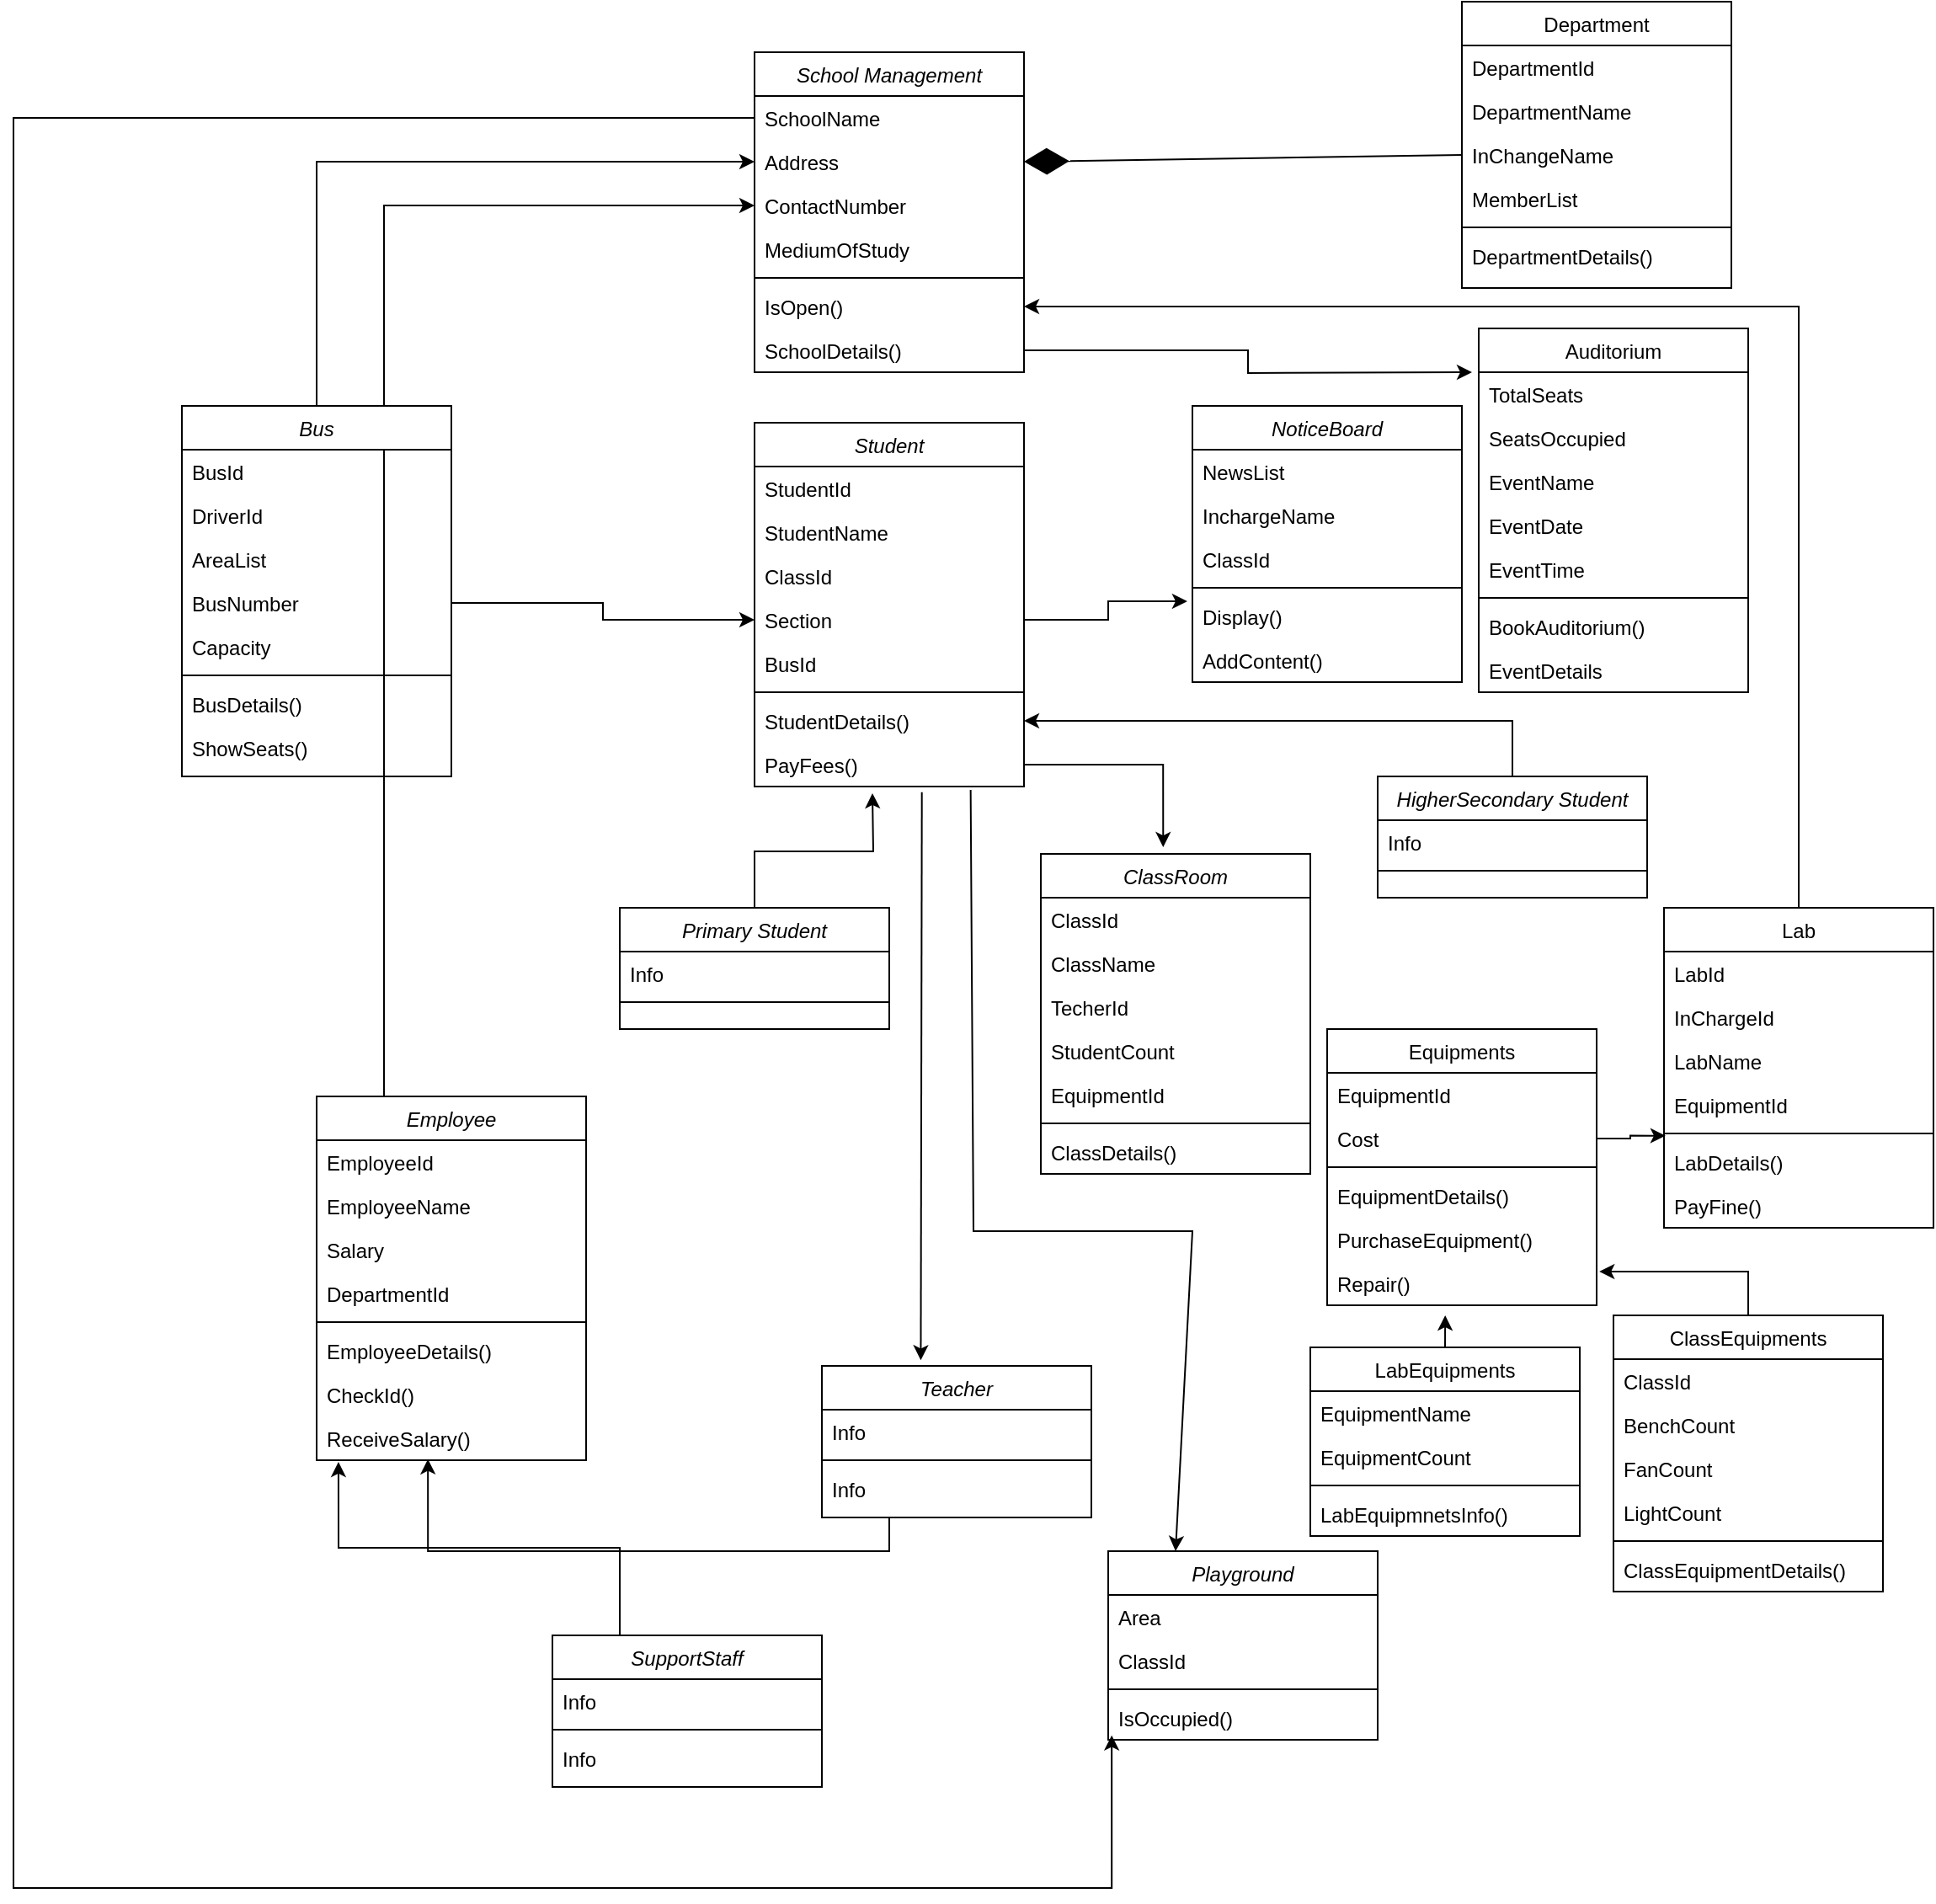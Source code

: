 <mxfile version="20.8.15" type="github" pages="3">
  <diagram id="C5RBs43oDa-KdzZeNtuy" name="Safe-SMA-ClassDiagram_1">
    <mxGraphModel dx="2145" dy="532" grid="1" gridSize="10" guides="1" tooltips="1" connect="1" arrows="1" fold="1" page="1" pageScale="1" pageWidth="827" pageHeight="1169" math="0" shadow="0">
      <root>
        <mxCell id="WIyWlLk6GJQsqaUBKTNV-0" />
        <mxCell id="WIyWlLk6GJQsqaUBKTNV-1" parent="WIyWlLk6GJQsqaUBKTNV-0" />
        <mxCell id="zkfFHV4jXpPFQw0GAbJ--0" value="School Management" style="swimlane;fontStyle=2;align=center;verticalAlign=top;childLayout=stackLayout;horizontal=1;startSize=26;horizontalStack=0;resizeParent=1;resizeLast=0;collapsible=1;marginBottom=0;rounded=0;shadow=0;strokeWidth=1;" parent="WIyWlLk6GJQsqaUBKTNV-1" vertex="1">
          <mxGeometry x="140" y="60" width="160" height="190" as="geometry">
            <mxRectangle x="230" y="140" width="160" height="26" as="alternateBounds" />
          </mxGeometry>
        </mxCell>
        <mxCell id="zkfFHV4jXpPFQw0GAbJ--1" value="SchoolName" style="text;align=left;verticalAlign=top;spacingLeft=4;spacingRight=4;overflow=hidden;rotatable=0;points=[[0,0.5],[1,0.5]];portConstraint=eastwest;" parent="zkfFHV4jXpPFQw0GAbJ--0" vertex="1">
          <mxGeometry y="26" width="160" height="26" as="geometry" />
        </mxCell>
        <mxCell id="zkfFHV4jXpPFQw0GAbJ--2" value="Address" style="text;align=left;verticalAlign=top;spacingLeft=4;spacingRight=4;overflow=hidden;rotatable=0;points=[[0,0.5],[1,0.5]];portConstraint=eastwest;rounded=0;shadow=0;html=0;" parent="zkfFHV4jXpPFQw0GAbJ--0" vertex="1">
          <mxGeometry y="52" width="160" height="26" as="geometry" />
        </mxCell>
        <mxCell id="zkfFHV4jXpPFQw0GAbJ--3" value="ContactNumber" style="text;align=left;verticalAlign=top;spacingLeft=4;spacingRight=4;overflow=hidden;rotatable=0;points=[[0,0.5],[1,0.5]];portConstraint=eastwest;rounded=0;shadow=0;html=0;" parent="zkfFHV4jXpPFQw0GAbJ--0" vertex="1">
          <mxGeometry y="78" width="160" height="26" as="geometry" />
        </mxCell>
        <mxCell id="R6cuOxdjbZF_i85fpcPm-3" value="MediumOfStudy" style="text;align=left;verticalAlign=top;spacingLeft=4;spacingRight=4;overflow=hidden;rotatable=0;points=[[0,0.5],[1,0.5]];portConstraint=eastwest;rounded=0;shadow=0;html=0;" parent="zkfFHV4jXpPFQw0GAbJ--0" vertex="1">
          <mxGeometry y="104" width="160" height="26" as="geometry" />
        </mxCell>
        <mxCell id="zkfFHV4jXpPFQw0GAbJ--4" value="" style="line;html=1;strokeWidth=1;align=left;verticalAlign=middle;spacingTop=-1;spacingLeft=3;spacingRight=3;rotatable=0;labelPosition=right;points=[];portConstraint=eastwest;" parent="zkfFHV4jXpPFQw0GAbJ--0" vertex="1">
          <mxGeometry y="130" width="160" height="8" as="geometry" />
        </mxCell>
        <mxCell id="R6cuOxdjbZF_i85fpcPm-1" value="IsOpen()" style="text;align=left;verticalAlign=top;spacingLeft=4;spacingRight=4;overflow=hidden;rotatable=0;points=[[0,0.5],[1,0.5]];portConstraint=eastwest;" parent="zkfFHV4jXpPFQw0GAbJ--0" vertex="1">
          <mxGeometry y="138" width="160" height="26" as="geometry" />
        </mxCell>
        <mxCell id="zkfFHV4jXpPFQw0GAbJ--5" value="SchoolDetails()" style="text;align=left;verticalAlign=top;spacingLeft=4;spacingRight=4;overflow=hidden;rotatable=0;points=[[0,0.5],[1,0.5]];portConstraint=eastwest;" parent="zkfFHV4jXpPFQw0GAbJ--0" vertex="1">
          <mxGeometry y="164" width="160" height="26" as="geometry" />
        </mxCell>
        <mxCell id="zkfFHV4jXpPFQw0GAbJ--17" value="Department" style="swimlane;fontStyle=0;align=center;verticalAlign=top;childLayout=stackLayout;horizontal=1;startSize=26;horizontalStack=0;resizeParent=1;resizeLast=0;collapsible=1;marginBottom=0;rounded=0;shadow=0;strokeWidth=1;" parent="WIyWlLk6GJQsqaUBKTNV-1" vertex="1">
          <mxGeometry x="560" y="30" width="160" height="170" as="geometry">
            <mxRectangle x="550" y="140" width="160" height="26" as="alternateBounds" />
          </mxGeometry>
        </mxCell>
        <mxCell id="zkfFHV4jXpPFQw0GAbJ--18" value="DepartmentId" style="text;align=left;verticalAlign=top;spacingLeft=4;spacingRight=4;overflow=hidden;rotatable=0;points=[[0,0.5],[1,0.5]];portConstraint=eastwest;" parent="zkfFHV4jXpPFQw0GAbJ--17" vertex="1">
          <mxGeometry y="26" width="160" height="26" as="geometry" />
        </mxCell>
        <mxCell id="zkfFHV4jXpPFQw0GAbJ--19" value="DepartmentName" style="text;align=left;verticalAlign=top;spacingLeft=4;spacingRight=4;overflow=hidden;rotatable=0;points=[[0,0.5],[1,0.5]];portConstraint=eastwest;rounded=0;shadow=0;html=0;" parent="zkfFHV4jXpPFQw0GAbJ--17" vertex="1">
          <mxGeometry y="52" width="160" height="26" as="geometry" />
        </mxCell>
        <mxCell id="zkfFHV4jXpPFQw0GAbJ--20" value="InChangeName" style="text;align=left;verticalAlign=top;spacingLeft=4;spacingRight=4;overflow=hidden;rotatable=0;points=[[0,0.5],[1,0.5]];portConstraint=eastwest;rounded=0;shadow=0;html=0;" parent="zkfFHV4jXpPFQw0GAbJ--17" vertex="1">
          <mxGeometry y="78" width="160" height="26" as="geometry" />
        </mxCell>
        <mxCell id="zkfFHV4jXpPFQw0GAbJ--21" value="MemberList" style="text;align=left;verticalAlign=top;spacingLeft=4;spacingRight=4;overflow=hidden;rotatable=0;points=[[0,0.5],[1,0.5]];portConstraint=eastwest;rounded=0;shadow=0;html=0;" parent="zkfFHV4jXpPFQw0GAbJ--17" vertex="1">
          <mxGeometry y="104" width="160" height="26" as="geometry" />
        </mxCell>
        <mxCell id="zkfFHV4jXpPFQw0GAbJ--23" value="" style="line;html=1;strokeWidth=1;align=left;verticalAlign=middle;spacingTop=-1;spacingLeft=3;spacingRight=3;rotatable=0;labelPosition=right;points=[];portConstraint=eastwest;" parent="zkfFHV4jXpPFQw0GAbJ--17" vertex="1">
          <mxGeometry y="130" width="160" height="8" as="geometry" />
        </mxCell>
        <mxCell id="zkfFHV4jXpPFQw0GAbJ--24" value="DepartmentDetails()" style="text;align=left;verticalAlign=top;spacingLeft=4;spacingRight=4;overflow=hidden;rotatable=0;points=[[0,0.5],[1,0.5]];portConstraint=eastwest;" parent="zkfFHV4jXpPFQw0GAbJ--17" vertex="1">
          <mxGeometry y="138" width="160" height="26" as="geometry" />
        </mxCell>
        <mxCell id="R6cuOxdjbZF_i85fpcPm-6" value="" style="endArrow=diamondThin;endFill=1;endSize=24;html=1;rounded=0;exitX=0;exitY=0.5;exitDx=0;exitDy=0;entryX=1;entryY=0.5;entryDx=0;entryDy=0;" parent="WIyWlLk6GJQsqaUBKTNV-1" source="zkfFHV4jXpPFQw0GAbJ--20" target="zkfFHV4jXpPFQw0GAbJ--2" edge="1">
          <mxGeometry width="160" relative="1" as="geometry">
            <mxPoint x="270" y="300" as="sourcePoint" />
            <mxPoint x="300" y="160" as="targetPoint" />
            <Array as="points" />
          </mxGeometry>
        </mxCell>
        <mxCell id="R6cuOxdjbZF_i85fpcPm-7" value="Student" style="swimlane;fontStyle=2;align=center;verticalAlign=top;childLayout=stackLayout;horizontal=1;startSize=26;horizontalStack=0;resizeParent=1;resizeLast=0;collapsible=1;marginBottom=0;rounded=0;shadow=0;strokeWidth=1;" parent="WIyWlLk6GJQsqaUBKTNV-1" vertex="1">
          <mxGeometry x="140" y="280" width="160" height="216" as="geometry">
            <mxRectangle x="230" y="140" width="160" height="26" as="alternateBounds" />
          </mxGeometry>
        </mxCell>
        <mxCell id="R6cuOxdjbZF_i85fpcPm-8" value="StudentId" style="text;align=left;verticalAlign=top;spacingLeft=4;spacingRight=4;overflow=hidden;rotatable=0;points=[[0,0.5],[1,0.5]];portConstraint=eastwest;" parent="R6cuOxdjbZF_i85fpcPm-7" vertex="1">
          <mxGeometry y="26" width="160" height="26" as="geometry" />
        </mxCell>
        <mxCell id="R6cuOxdjbZF_i85fpcPm-9" value="StudentName" style="text;align=left;verticalAlign=top;spacingLeft=4;spacingRight=4;overflow=hidden;rotatable=0;points=[[0,0.5],[1,0.5]];portConstraint=eastwest;rounded=0;shadow=0;html=0;" parent="R6cuOxdjbZF_i85fpcPm-7" vertex="1">
          <mxGeometry y="52" width="160" height="26" as="geometry" />
        </mxCell>
        <mxCell id="R6cuOxdjbZF_i85fpcPm-10" value="ClassId" style="text;align=left;verticalAlign=top;spacingLeft=4;spacingRight=4;overflow=hidden;rotatable=0;points=[[0,0.5],[1,0.5]];portConstraint=eastwest;rounded=0;shadow=0;html=0;" parent="R6cuOxdjbZF_i85fpcPm-7" vertex="1">
          <mxGeometry y="78" width="160" height="26" as="geometry" />
        </mxCell>
        <mxCell id="R6cuOxdjbZF_i85fpcPm-11" value="Section" style="text;align=left;verticalAlign=top;spacingLeft=4;spacingRight=4;overflow=hidden;rotatable=0;points=[[0,0.5],[1,0.5]];portConstraint=eastwest;rounded=0;shadow=0;html=0;" parent="R6cuOxdjbZF_i85fpcPm-7" vertex="1">
          <mxGeometry y="104" width="160" height="26" as="geometry" />
        </mxCell>
        <mxCell id="R6cuOxdjbZF_i85fpcPm-16" value="BusId" style="text;align=left;verticalAlign=top;spacingLeft=4;spacingRight=4;overflow=hidden;rotatable=0;points=[[0,0.5],[1,0.5]];portConstraint=eastwest;rounded=0;shadow=0;html=0;" parent="R6cuOxdjbZF_i85fpcPm-7" vertex="1">
          <mxGeometry y="130" width="160" height="26" as="geometry" />
        </mxCell>
        <mxCell id="R6cuOxdjbZF_i85fpcPm-12" value="" style="line;html=1;strokeWidth=1;align=left;verticalAlign=middle;spacingTop=-1;spacingLeft=3;spacingRight=3;rotatable=0;labelPosition=right;points=[];portConstraint=eastwest;" parent="R6cuOxdjbZF_i85fpcPm-7" vertex="1">
          <mxGeometry y="156" width="160" height="8" as="geometry" />
        </mxCell>
        <mxCell id="R6cuOxdjbZF_i85fpcPm-13" value="StudentDetails()" style="text;align=left;verticalAlign=top;spacingLeft=4;spacingRight=4;overflow=hidden;rotatable=0;points=[[0,0.5],[1,0.5]];portConstraint=eastwest;" parent="R6cuOxdjbZF_i85fpcPm-7" vertex="1">
          <mxGeometry y="164" width="160" height="26" as="geometry" />
        </mxCell>
        <mxCell id="R6cuOxdjbZF_i85fpcPm-14" value="PayFees()" style="text;align=left;verticalAlign=top;spacingLeft=4;spacingRight=4;overflow=hidden;rotatable=0;points=[[0,0.5],[1,0.5]];portConstraint=eastwest;" parent="R6cuOxdjbZF_i85fpcPm-7" vertex="1">
          <mxGeometry y="190" width="160" height="26" as="geometry" />
        </mxCell>
        <mxCell id="R6cuOxdjbZF_i85fpcPm-17" value="NoticeBoard" style="swimlane;fontStyle=2;align=center;verticalAlign=top;childLayout=stackLayout;horizontal=1;startSize=26;horizontalStack=0;resizeParent=1;resizeLast=0;collapsible=1;marginBottom=0;rounded=0;shadow=0;strokeWidth=1;" parent="WIyWlLk6GJQsqaUBKTNV-1" vertex="1">
          <mxGeometry x="400" y="270" width="160" height="164" as="geometry">
            <mxRectangle x="230" y="140" width="160" height="26" as="alternateBounds" />
          </mxGeometry>
        </mxCell>
        <mxCell id="R6cuOxdjbZF_i85fpcPm-18" value="NewsList" style="text;align=left;verticalAlign=top;spacingLeft=4;spacingRight=4;overflow=hidden;rotatable=0;points=[[0,0.5],[1,0.5]];portConstraint=eastwest;" parent="R6cuOxdjbZF_i85fpcPm-17" vertex="1">
          <mxGeometry y="26" width="160" height="26" as="geometry" />
        </mxCell>
        <mxCell id="R6cuOxdjbZF_i85fpcPm-19" value="InchargeName" style="text;align=left;verticalAlign=top;spacingLeft=4;spacingRight=4;overflow=hidden;rotatable=0;points=[[0,0.5],[1,0.5]];portConstraint=eastwest;rounded=0;shadow=0;html=0;" parent="R6cuOxdjbZF_i85fpcPm-17" vertex="1">
          <mxGeometry y="52" width="160" height="26" as="geometry" />
        </mxCell>
        <mxCell id="R6cuOxdjbZF_i85fpcPm-20" value="ClassId" style="text;align=left;verticalAlign=top;spacingLeft=4;spacingRight=4;overflow=hidden;rotatable=0;points=[[0,0.5],[1,0.5]];portConstraint=eastwest;rounded=0;shadow=0;html=0;" parent="R6cuOxdjbZF_i85fpcPm-17" vertex="1">
          <mxGeometry y="78" width="160" height="26" as="geometry" />
        </mxCell>
        <mxCell id="R6cuOxdjbZF_i85fpcPm-23" value="" style="line;html=1;strokeWidth=1;align=left;verticalAlign=middle;spacingTop=-1;spacingLeft=3;spacingRight=3;rotatable=0;labelPosition=right;points=[];portConstraint=eastwest;" parent="R6cuOxdjbZF_i85fpcPm-17" vertex="1">
          <mxGeometry y="104" width="160" height="8" as="geometry" />
        </mxCell>
        <mxCell id="R6cuOxdjbZF_i85fpcPm-24" value="Display()" style="text;align=left;verticalAlign=top;spacingLeft=4;spacingRight=4;overflow=hidden;rotatable=0;points=[[0,0.5],[1,0.5]];portConstraint=eastwest;" parent="R6cuOxdjbZF_i85fpcPm-17" vertex="1">
          <mxGeometry y="112" width="160" height="26" as="geometry" />
        </mxCell>
        <mxCell id="R6cuOxdjbZF_i85fpcPm-25" value="AddContent()" style="text;align=left;verticalAlign=top;spacingLeft=4;spacingRight=4;overflow=hidden;rotatable=0;points=[[0,0.5],[1,0.5]];portConstraint=eastwest;" parent="R6cuOxdjbZF_i85fpcPm-17" vertex="1">
          <mxGeometry y="138" width="160" height="26" as="geometry" />
        </mxCell>
        <mxCell id="R6cuOxdjbZF_i85fpcPm-64" style="edgeStyle=orthogonalEdgeStyle;rounded=0;orthogonalLoop=1;jettySize=auto;html=1;exitX=0.5;exitY=0;exitDx=0;exitDy=0;targetPerimeterSpacing=20;" parent="WIyWlLk6GJQsqaUBKTNV-1" source="R6cuOxdjbZF_i85fpcPm-28" edge="1">
          <mxGeometry relative="1" as="geometry">
            <mxPoint x="210" y="500" as="targetPoint" />
          </mxGeometry>
        </mxCell>
        <mxCell id="R6cuOxdjbZF_i85fpcPm-28" value="Primary Student" style="swimlane;fontStyle=2;align=center;verticalAlign=top;childLayout=stackLayout;horizontal=1;startSize=26;horizontalStack=0;resizeParent=1;resizeLast=0;collapsible=1;marginBottom=0;rounded=0;shadow=0;strokeWidth=1;" parent="WIyWlLk6GJQsqaUBKTNV-1" vertex="1">
          <mxGeometry x="60" y="568" width="160" height="72" as="geometry">
            <mxRectangle x="230" y="140" width="160" height="26" as="alternateBounds" />
          </mxGeometry>
        </mxCell>
        <mxCell id="R6cuOxdjbZF_i85fpcPm-33" value="Info" style="text;align=left;verticalAlign=top;spacingLeft=4;spacingRight=4;overflow=hidden;rotatable=0;points=[[0,0.5],[1,0.5]];portConstraint=eastwest;rounded=0;shadow=0;html=0;" parent="R6cuOxdjbZF_i85fpcPm-28" vertex="1">
          <mxGeometry y="26" width="160" height="26" as="geometry" />
        </mxCell>
        <mxCell id="R6cuOxdjbZF_i85fpcPm-34" value="" style="line;html=1;strokeWidth=1;align=left;verticalAlign=middle;spacingTop=-1;spacingLeft=3;spacingRight=3;rotatable=0;labelPosition=right;points=[];portConstraint=eastwest;" parent="R6cuOxdjbZF_i85fpcPm-28" vertex="1">
          <mxGeometry y="52" width="160" height="8" as="geometry" />
        </mxCell>
        <mxCell id="R6cuOxdjbZF_i85fpcPm-65" style="edgeStyle=orthogonalEdgeStyle;rounded=0;orthogonalLoop=1;jettySize=auto;html=1;exitX=0.5;exitY=0;exitDx=0;exitDy=0;entryX=1;entryY=0.5;entryDx=0;entryDy=0;targetPerimeterSpacing=20;" parent="WIyWlLk6GJQsqaUBKTNV-1" source="R6cuOxdjbZF_i85fpcPm-46" target="R6cuOxdjbZF_i85fpcPm-13" edge="1">
          <mxGeometry relative="1" as="geometry" />
        </mxCell>
        <mxCell id="R6cuOxdjbZF_i85fpcPm-46" value="HigherSecondary Student" style="swimlane;fontStyle=2;align=center;verticalAlign=top;childLayout=stackLayout;horizontal=1;startSize=26;horizontalStack=0;resizeParent=1;resizeLast=0;collapsible=1;marginBottom=0;rounded=0;shadow=0;strokeWidth=1;" parent="WIyWlLk6GJQsqaUBKTNV-1" vertex="1">
          <mxGeometry x="510" y="490" width="160" height="72" as="geometry">
            <mxRectangle x="230" y="140" width="160" height="26" as="alternateBounds" />
          </mxGeometry>
        </mxCell>
        <mxCell id="R6cuOxdjbZF_i85fpcPm-47" value="Info" style="text;align=left;verticalAlign=top;spacingLeft=4;spacingRight=4;overflow=hidden;rotatable=0;points=[[0,0.5],[1,0.5]];portConstraint=eastwest;rounded=0;shadow=0;html=0;" parent="R6cuOxdjbZF_i85fpcPm-46" vertex="1">
          <mxGeometry y="26" width="160" height="26" as="geometry" />
        </mxCell>
        <mxCell id="R6cuOxdjbZF_i85fpcPm-48" value="" style="line;html=1;strokeWidth=1;align=left;verticalAlign=middle;spacingTop=-1;spacingLeft=3;spacingRight=3;rotatable=0;labelPosition=right;points=[];portConstraint=eastwest;" parent="R6cuOxdjbZF_i85fpcPm-46" vertex="1">
          <mxGeometry y="52" width="160" height="8" as="geometry" />
        </mxCell>
        <mxCell id="R6cuOxdjbZF_i85fpcPm-49" value="ClassRoom" style="swimlane;fontStyle=2;align=center;verticalAlign=top;childLayout=stackLayout;horizontal=1;startSize=26;horizontalStack=0;resizeParent=1;resizeLast=0;collapsible=1;marginBottom=0;rounded=0;shadow=0;strokeWidth=1;" parent="WIyWlLk6GJQsqaUBKTNV-1" vertex="1">
          <mxGeometry x="310" y="536" width="160" height="190" as="geometry">
            <mxRectangle x="230" y="140" width="160" height="26" as="alternateBounds" />
          </mxGeometry>
        </mxCell>
        <mxCell id="R6cuOxdjbZF_i85fpcPm-50" value="ClassId" style="text;align=left;verticalAlign=top;spacingLeft=4;spacingRight=4;overflow=hidden;rotatable=0;points=[[0,0.5],[1,0.5]];portConstraint=eastwest;rounded=0;shadow=0;html=0;" parent="R6cuOxdjbZF_i85fpcPm-49" vertex="1">
          <mxGeometry y="26" width="160" height="26" as="geometry" />
        </mxCell>
        <mxCell id="R6cuOxdjbZF_i85fpcPm-54" value="ClassName" style="text;align=left;verticalAlign=top;spacingLeft=4;spacingRight=4;overflow=hidden;rotatable=0;points=[[0,0.5],[1,0.5]];portConstraint=eastwest;rounded=0;shadow=0;html=0;" parent="R6cuOxdjbZF_i85fpcPm-49" vertex="1">
          <mxGeometry y="52" width="160" height="26" as="geometry" />
        </mxCell>
        <mxCell id="R6cuOxdjbZF_i85fpcPm-53" value="TecherId" style="text;align=left;verticalAlign=top;spacingLeft=4;spacingRight=4;overflow=hidden;rotatable=0;points=[[0,0.5],[1,0.5]];portConstraint=eastwest;rounded=0;shadow=0;html=0;" parent="R6cuOxdjbZF_i85fpcPm-49" vertex="1">
          <mxGeometry y="78" width="160" height="26" as="geometry" />
        </mxCell>
        <mxCell id="R6cuOxdjbZF_i85fpcPm-52" value="StudentCount" style="text;align=left;verticalAlign=top;spacingLeft=4;spacingRight=4;overflow=hidden;rotatable=0;points=[[0,0.5],[1,0.5]];portConstraint=eastwest;rounded=0;shadow=0;html=0;" parent="R6cuOxdjbZF_i85fpcPm-49" vertex="1">
          <mxGeometry y="104" width="160" height="26" as="geometry" />
        </mxCell>
        <mxCell id="R6cuOxdjbZF_i85fpcPm-55" value="EquipmentId" style="text;align=left;verticalAlign=top;spacingLeft=4;spacingRight=4;overflow=hidden;rotatable=0;points=[[0,0.5],[1,0.5]];portConstraint=eastwest;rounded=0;shadow=0;html=0;" parent="R6cuOxdjbZF_i85fpcPm-49" vertex="1">
          <mxGeometry y="130" width="160" height="26" as="geometry" />
        </mxCell>
        <mxCell id="R6cuOxdjbZF_i85fpcPm-51" value="" style="line;html=1;strokeWidth=1;align=left;verticalAlign=middle;spacingTop=-1;spacingLeft=3;spacingRight=3;rotatable=0;labelPosition=right;points=[];portConstraint=eastwest;" parent="R6cuOxdjbZF_i85fpcPm-49" vertex="1">
          <mxGeometry y="156" width="160" height="8" as="geometry" />
        </mxCell>
        <mxCell id="R6cuOxdjbZF_i85fpcPm-62" value="ClassDetails()" style="text;align=left;verticalAlign=top;spacingLeft=4;spacingRight=4;overflow=hidden;rotatable=0;points=[[0,0.5],[1,0.5]];portConstraint=eastwest;rounded=0;shadow=0;html=0;" parent="R6cuOxdjbZF_i85fpcPm-49" vertex="1">
          <mxGeometry y="164" width="160" height="26" as="geometry" />
        </mxCell>
        <mxCell id="R6cuOxdjbZF_i85fpcPm-63" style="edgeStyle=orthogonalEdgeStyle;rounded=0;orthogonalLoop=1;jettySize=auto;html=1;exitX=1;exitY=0.5;exitDx=0;exitDy=0;entryX=0.454;entryY=-0.021;entryDx=0;entryDy=0;entryPerimeter=0;targetPerimeterSpacing=20;" parent="WIyWlLk6GJQsqaUBKTNV-1" source="R6cuOxdjbZF_i85fpcPm-14" target="R6cuOxdjbZF_i85fpcPm-49" edge="1">
          <mxGeometry relative="1" as="geometry" />
        </mxCell>
        <mxCell id="R6cuOxdjbZF_i85fpcPm-98" style="edgeStyle=orthogonalEdgeStyle;rounded=0;orthogonalLoop=1;jettySize=auto;html=1;exitX=0.25;exitY=0;exitDx=0;exitDy=0;entryX=0;entryY=0.5;entryDx=0;entryDy=0;targetPerimeterSpacing=20;" parent="WIyWlLk6GJQsqaUBKTNV-1" source="R6cuOxdjbZF_i85fpcPm-66" target="zkfFHV4jXpPFQw0GAbJ--3" edge="1">
          <mxGeometry relative="1" as="geometry" />
        </mxCell>
        <mxCell id="R6cuOxdjbZF_i85fpcPm-66" value="Employee" style="swimlane;fontStyle=2;align=center;verticalAlign=top;childLayout=stackLayout;horizontal=1;startSize=26;horizontalStack=0;resizeParent=1;resizeLast=0;collapsible=1;marginBottom=0;rounded=0;shadow=0;strokeWidth=1;" parent="WIyWlLk6GJQsqaUBKTNV-1" vertex="1">
          <mxGeometry x="-120" y="680" width="160" height="216" as="geometry">
            <mxRectangle x="230" y="140" width="160" height="26" as="alternateBounds" />
          </mxGeometry>
        </mxCell>
        <mxCell id="R6cuOxdjbZF_i85fpcPm-67" value="EmployeeId" style="text;align=left;verticalAlign=top;spacingLeft=4;spacingRight=4;overflow=hidden;rotatable=0;points=[[0,0.5],[1,0.5]];portConstraint=eastwest;rounded=0;shadow=0;html=0;" parent="R6cuOxdjbZF_i85fpcPm-66" vertex="1">
          <mxGeometry y="26" width="160" height="26" as="geometry" />
        </mxCell>
        <mxCell id="R6cuOxdjbZF_i85fpcPm-68" value="EmployeeName" style="text;align=left;verticalAlign=top;spacingLeft=4;spacingRight=4;overflow=hidden;rotatable=0;points=[[0,0.5],[1,0.5]];portConstraint=eastwest;rounded=0;shadow=0;html=0;" parent="R6cuOxdjbZF_i85fpcPm-66" vertex="1">
          <mxGeometry y="52" width="160" height="26" as="geometry" />
        </mxCell>
        <mxCell id="R6cuOxdjbZF_i85fpcPm-69" value="Salary" style="text;align=left;verticalAlign=top;spacingLeft=4;spacingRight=4;overflow=hidden;rotatable=0;points=[[0,0.5],[1,0.5]];portConstraint=eastwest;rounded=0;shadow=0;html=0;" parent="R6cuOxdjbZF_i85fpcPm-66" vertex="1">
          <mxGeometry y="78" width="160" height="26" as="geometry" />
        </mxCell>
        <mxCell id="R6cuOxdjbZF_i85fpcPm-70" value="DepartmentId" style="text;align=left;verticalAlign=top;spacingLeft=4;spacingRight=4;overflow=hidden;rotatable=0;points=[[0,0.5],[1,0.5]];portConstraint=eastwest;rounded=0;shadow=0;html=0;" parent="R6cuOxdjbZF_i85fpcPm-66" vertex="1">
          <mxGeometry y="104" width="160" height="26" as="geometry" />
        </mxCell>
        <mxCell id="R6cuOxdjbZF_i85fpcPm-72" value="" style="line;html=1;strokeWidth=1;align=left;verticalAlign=middle;spacingTop=-1;spacingLeft=3;spacingRight=3;rotatable=0;labelPosition=right;points=[];portConstraint=eastwest;" parent="R6cuOxdjbZF_i85fpcPm-66" vertex="1">
          <mxGeometry y="130" width="160" height="8" as="geometry" />
        </mxCell>
        <mxCell id="R6cuOxdjbZF_i85fpcPm-73" value="EmployeeDetails()" style="text;align=left;verticalAlign=top;spacingLeft=4;spacingRight=4;overflow=hidden;rotatable=0;points=[[0,0.5],[1,0.5]];portConstraint=eastwest;rounded=0;shadow=0;html=0;" parent="R6cuOxdjbZF_i85fpcPm-66" vertex="1">
          <mxGeometry y="138" width="160" height="26" as="geometry" />
        </mxCell>
        <mxCell id="R6cuOxdjbZF_i85fpcPm-74" value="CheckId()" style="text;align=left;verticalAlign=top;spacingLeft=4;spacingRight=4;overflow=hidden;rotatable=0;points=[[0,0.5],[1,0.5]];portConstraint=eastwest;rounded=0;shadow=0;html=0;" parent="R6cuOxdjbZF_i85fpcPm-66" vertex="1">
          <mxGeometry y="164" width="160" height="26" as="geometry" />
        </mxCell>
        <mxCell id="R6cuOxdjbZF_i85fpcPm-75" value="ReceiveSalary()" style="text;align=left;verticalAlign=top;spacingLeft=4;spacingRight=4;overflow=hidden;rotatable=0;points=[[0,0.5],[1,0.5]];portConstraint=eastwest;rounded=0;shadow=0;html=0;" parent="R6cuOxdjbZF_i85fpcPm-66" vertex="1">
          <mxGeometry y="190" width="160" height="26" as="geometry" />
        </mxCell>
        <mxCell id="GT5RHcfdEzFp5rSkaRn9-29" style="edgeStyle=orthogonalEdgeStyle;rounded=0;orthogonalLoop=1;jettySize=auto;html=1;exitX=0.25;exitY=0;exitDx=0;exitDy=0;entryX=0.081;entryY=1.038;entryDx=0;entryDy=0;entryPerimeter=0;" parent="WIyWlLk6GJQsqaUBKTNV-1" source="R6cuOxdjbZF_i85fpcPm-76" target="R6cuOxdjbZF_i85fpcPm-75" edge="1">
          <mxGeometry relative="1" as="geometry" />
        </mxCell>
        <mxCell id="R6cuOxdjbZF_i85fpcPm-76" value="SupportStaff" style="swimlane;fontStyle=2;align=center;verticalAlign=top;childLayout=stackLayout;horizontal=1;startSize=26;horizontalStack=0;resizeParent=1;resizeLast=0;collapsible=1;marginBottom=0;rounded=0;shadow=0;strokeWidth=1;" parent="WIyWlLk6GJQsqaUBKTNV-1" vertex="1">
          <mxGeometry x="20" y="1000" width="160" height="90" as="geometry">
            <mxRectangle x="230" y="140" width="160" height="26" as="alternateBounds" />
          </mxGeometry>
        </mxCell>
        <mxCell id="R6cuOxdjbZF_i85fpcPm-80" value="Info" style="text;align=left;verticalAlign=top;spacingLeft=4;spacingRight=4;overflow=hidden;rotatable=0;points=[[0,0.5],[1,0.5]];portConstraint=eastwest;rounded=0;shadow=0;html=0;" parent="R6cuOxdjbZF_i85fpcPm-76" vertex="1">
          <mxGeometry y="26" width="160" height="26" as="geometry" />
        </mxCell>
        <mxCell id="R6cuOxdjbZF_i85fpcPm-81" value="" style="line;html=1;strokeWidth=1;align=left;verticalAlign=middle;spacingTop=-1;spacingLeft=3;spacingRight=3;rotatable=0;labelPosition=right;points=[];portConstraint=eastwest;" parent="R6cuOxdjbZF_i85fpcPm-76" vertex="1">
          <mxGeometry y="52" width="160" height="8" as="geometry" />
        </mxCell>
        <mxCell id="R6cuOxdjbZF_i85fpcPm-84" value="Info" style="text;align=left;verticalAlign=top;spacingLeft=4;spacingRight=4;overflow=hidden;rotatable=0;points=[[0,0.5],[1,0.5]];portConstraint=eastwest;rounded=0;shadow=0;html=0;" parent="R6cuOxdjbZF_i85fpcPm-76" vertex="1">
          <mxGeometry y="60" width="160" height="26" as="geometry" />
        </mxCell>
        <mxCell id="0lqkj0BlVp9QxcGCLuKn-7" style="edgeStyle=orthogonalEdgeStyle;rounded=0;orthogonalLoop=1;jettySize=auto;html=1;exitX=0.25;exitY=1;exitDx=0;exitDy=0;entryX=0.413;entryY=0.974;entryDx=0;entryDy=0;entryPerimeter=0;" parent="WIyWlLk6GJQsqaUBKTNV-1" source="R6cuOxdjbZF_i85fpcPm-94" target="R6cuOxdjbZF_i85fpcPm-75" edge="1">
          <mxGeometry relative="1" as="geometry" />
        </mxCell>
        <mxCell id="R6cuOxdjbZF_i85fpcPm-94" value="Teacher" style="swimlane;fontStyle=2;align=center;verticalAlign=top;childLayout=stackLayout;horizontal=1;startSize=26;horizontalStack=0;resizeParent=1;resizeLast=0;collapsible=1;marginBottom=0;rounded=0;shadow=0;strokeWidth=1;" parent="WIyWlLk6GJQsqaUBKTNV-1" vertex="1">
          <mxGeometry x="180" y="840" width="160" height="90" as="geometry">
            <mxRectangle x="230" y="140" width="160" height="26" as="alternateBounds" />
          </mxGeometry>
        </mxCell>
        <mxCell id="R6cuOxdjbZF_i85fpcPm-95" value="Info" style="text;align=left;verticalAlign=top;spacingLeft=4;spacingRight=4;overflow=hidden;rotatable=0;points=[[0,0.5],[1,0.5]];portConstraint=eastwest;rounded=0;shadow=0;html=0;" parent="R6cuOxdjbZF_i85fpcPm-94" vertex="1">
          <mxGeometry y="26" width="160" height="26" as="geometry" />
        </mxCell>
        <mxCell id="R6cuOxdjbZF_i85fpcPm-96" value="" style="line;html=1;strokeWidth=1;align=left;verticalAlign=middle;spacingTop=-1;spacingLeft=3;spacingRight=3;rotatable=0;labelPosition=right;points=[];portConstraint=eastwest;" parent="R6cuOxdjbZF_i85fpcPm-94" vertex="1">
          <mxGeometry y="52" width="160" height="8" as="geometry" />
        </mxCell>
        <mxCell id="R6cuOxdjbZF_i85fpcPm-97" value="Info" style="text;align=left;verticalAlign=top;spacingLeft=4;spacingRight=4;overflow=hidden;rotatable=0;points=[[0,0.5],[1,0.5]];portConstraint=eastwest;rounded=0;shadow=0;html=0;" parent="R6cuOxdjbZF_i85fpcPm-94" vertex="1">
          <mxGeometry y="60" width="160" height="26" as="geometry" />
        </mxCell>
        <mxCell id="GT5RHcfdEzFp5rSkaRn9-0" style="edgeStyle=orthogonalEdgeStyle;rounded=0;orthogonalLoop=1;jettySize=auto;html=1;exitX=1;exitY=0.5;exitDx=0;exitDy=0;entryX=-0.019;entryY=0.154;entryDx=0;entryDy=0;entryPerimeter=0;" parent="WIyWlLk6GJQsqaUBKTNV-1" source="R6cuOxdjbZF_i85fpcPm-11" target="R6cuOxdjbZF_i85fpcPm-24" edge="1">
          <mxGeometry relative="1" as="geometry" />
        </mxCell>
        <mxCell id="GT5RHcfdEzFp5rSkaRn9-1" value="Auditorium" style="swimlane;fontStyle=0;align=center;verticalAlign=top;childLayout=stackLayout;horizontal=1;startSize=26;horizontalStack=0;resizeParent=1;resizeLast=0;collapsible=1;marginBottom=0;rounded=0;shadow=0;strokeWidth=1;" parent="WIyWlLk6GJQsqaUBKTNV-1" vertex="1">
          <mxGeometry x="570" y="224" width="160" height="216" as="geometry">
            <mxRectangle x="550" y="140" width="160" height="26" as="alternateBounds" />
          </mxGeometry>
        </mxCell>
        <mxCell id="GT5RHcfdEzFp5rSkaRn9-2" value="TotalSeats" style="text;align=left;verticalAlign=top;spacingLeft=4;spacingRight=4;overflow=hidden;rotatable=0;points=[[0,0.5],[1,0.5]];portConstraint=eastwest;" parent="GT5RHcfdEzFp5rSkaRn9-1" vertex="1">
          <mxGeometry y="26" width="160" height="26" as="geometry" />
        </mxCell>
        <mxCell id="0lqkj0BlVp9QxcGCLuKn-28" value="SeatsOccupied" style="text;align=left;verticalAlign=top;spacingLeft=4;spacingRight=4;overflow=hidden;rotatable=0;points=[[0,0.5],[1,0.5]];portConstraint=eastwest;" parent="GT5RHcfdEzFp5rSkaRn9-1" vertex="1">
          <mxGeometry y="52" width="160" height="26" as="geometry" />
        </mxCell>
        <mxCell id="0lqkj0BlVp9QxcGCLuKn-27" value="EventName" style="text;align=left;verticalAlign=top;spacingLeft=4;spacingRight=4;overflow=hidden;rotatable=0;points=[[0,0.5],[1,0.5]];portConstraint=eastwest;" parent="GT5RHcfdEzFp5rSkaRn9-1" vertex="1">
          <mxGeometry y="78" width="160" height="26" as="geometry" />
        </mxCell>
        <mxCell id="0lqkj0BlVp9QxcGCLuKn-30" value="EventDate" style="text;align=left;verticalAlign=top;spacingLeft=4;spacingRight=4;overflow=hidden;rotatable=0;points=[[0,0.5],[1,0.5]];portConstraint=eastwest;" parent="GT5RHcfdEzFp5rSkaRn9-1" vertex="1">
          <mxGeometry y="104" width="160" height="26" as="geometry" />
        </mxCell>
        <mxCell id="0lqkj0BlVp9QxcGCLuKn-31" value="EventTime" style="text;align=left;verticalAlign=top;spacingLeft=4;spacingRight=4;overflow=hidden;rotatable=0;points=[[0,0.5],[1,0.5]];portConstraint=eastwest;" parent="GT5RHcfdEzFp5rSkaRn9-1" vertex="1">
          <mxGeometry y="130" width="160" height="26" as="geometry" />
        </mxCell>
        <mxCell id="GT5RHcfdEzFp5rSkaRn9-6" value="" style="line;html=1;strokeWidth=1;align=left;verticalAlign=middle;spacingTop=-1;spacingLeft=3;spacingRight=3;rotatable=0;labelPosition=right;points=[];portConstraint=eastwest;" parent="GT5RHcfdEzFp5rSkaRn9-1" vertex="1">
          <mxGeometry y="156" width="160" height="8" as="geometry" />
        </mxCell>
        <mxCell id="GT5RHcfdEzFp5rSkaRn9-7" value="BookAuditorium()" style="text;align=left;verticalAlign=top;spacingLeft=4;spacingRight=4;overflow=hidden;rotatable=0;points=[[0,0.5],[1,0.5]];portConstraint=eastwest;" parent="GT5RHcfdEzFp5rSkaRn9-1" vertex="1">
          <mxGeometry y="164" width="160" height="26" as="geometry" />
        </mxCell>
        <mxCell id="0lqkj0BlVp9QxcGCLuKn-32" value="EventDetails" style="text;align=left;verticalAlign=top;spacingLeft=4;spacingRight=4;overflow=hidden;rotatable=0;points=[[0,0.5],[1,0.5]];portConstraint=eastwest;" parent="GT5RHcfdEzFp5rSkaRn9-1" vertex="1">
          <mxGeometry y="190" width="160" height="26" as="geometry" />
        </mxCell>
        <mxCell id="GT5RHcfdEzFp5rSkaRn9-28" style="edgeStyle=orthogonalEdgeStyle;rounded=0;orthogonalLoop=1;jettySize=auto;html=1;exitX=0.5;exitY=0;exitDx=0;exitDy=0;" parent="WIyWlLk6GJQsqaUBKTNV-1" source="GT5RHcfdEzFp5rSkaRn9-9" target="R6cuOxdjbZF_i85fpcPm-1" edge="1">
          <mxGeometry relative="1" as="geometry" />
        </mxCell>
        <mxCell id="GT5RHcfdEzFp5rSkaRn9-9" value="Lab" style="swimlane;fontStyle=0;align=center;verticalAlign=top;childLayout=stackLayout;horizontal=1;startSize=26;horizontalStack=0;resizeParent=1;resizeLast=0;collapsible=1;marginBottom=0;rounded=0;shadow=0;strokeWidth=1;" parent="WIyWlLk6GJQsqaUBKTNV-1" vertex="1">
          <mxGeometry x="680" y="568" width="160" height="190" as="geometry">
            <mxRectangle x="550" y="140" width="160" height="26" as="alternateBounds" />
          </mxGeometry>
        </mxCell>
        <mxCell id="GT5RHcfdEzFp5rSkaRn9-10" value="LabId" style="text;align=left;verticalAlign=top;spacingLeft=4;spacingRight=4;overflow=hidden;rotatable=0;points=[[0,0.5],[1,0.5]];portConstraint=eastwest;" parent="GT5RHcfdEzFp5rSkaRn9-9" vertex="1">
          <mxGeometry y="26" width="160" height="26" as="geometry" />
        </mxCell>
        <mxCell id="0lqkj0BlVp9QxcGCLuKn-20" value="InChargeId" style="text;align=left;verticalAlign=top;spacingLeft=4;spacingRight=4;overflow=hidden;rotatable=0;points=[[0,0.5],[1,0.5]];portConstraint=eastwest;" parent="GT5RHcfdEzFp5rSkaRn9-9" vertex="1">
          <mxGeometry y="52" width="160" height="26" as="geometry" />
        </mxCell>
        <mxCell id="0lqkj0BlVp9QxcGCLuKn-21" value="LabName" style="text;align=left;verticalAlign=top;spacingLeft=4;spacingRight=4;overflow=hidden;rotatable=0;points=[[0,0.5],[1,0.5]];portConstraint=eastwest;" parent="GT5RHcfdEzFp5rSkaRn9-9" vertex="1">
          <mxGeometry y="78" width="160" height="26" as="geometry" />
        </mxCell>
        <mxCell id="0lqkj0BlVp9QxcGCLuKn-22" value="EquipmentId" style="text;align=left;verticalAlign=top;spacingLeft=4;spacingRight=4;overflow=hidden;rotatable=0;points=[[0,0.5],[1,0.5]];portConstraint=eastwest;" parent="GT5RHcfdEzFp5rSkaRn9-9" vertex="1">
          <mxGeometry y="104" width="160" height="26" as="geometry" />
        </mxCell>
        <mxCell id="GT5RHcfdEzFp5rSkaRn9-11" value="" style="line;html=1;strokeWidth=1;align=left;verticalAlign=middle;spacingTop=-1;spacingLeft=3;spacingRight=3;rotatable=0;labelPosition=right;points=[];portConstraint=eastwest;" parent="GT5RHcfdEzFp5rSkaRn9-9" vertex="1">
          <mxGeometry y="130" width="160" height="8" as="geometry" />
        </mxCell>
        <mxCell id="GT5RHcfdEzFp5rSkaRn9-12" value="LabDetails()" style="text;align=left;verticalAlign=top;spacingLeft=4;spacingRight=4;overflow=hidden;rotatable=0;points=[[0,0.5],[1,0.5]];portConstraint=eastwest;" parent="GT5RHcfdEzFp5rSkaRn9-9" vertex="1">
          <mxGeometry y="138" width="160" height="26" as="geometry" />
        </mxCell>
        <mxCell id="0lqkj0BlVp9QxcGCLuKn-23" value="PayFine()" style="text;align=left;verticalAlign=top;spacingLeft=4;spacingRight=4;overflow=hidden;rotatable=0;points=[[0,0.5],[1,0.5]];portConstraint=eastwest;" parent="GT5RHcfdEzFp5rSkaRn9-9" vertex="1">
          <mxGeometry y="164" width="160" height="26" as="geometry" />
        </mxCell>
        <mxCell id="GT5RHcfdEzFp5rSkaRn9-13" value="Equipments" style="swimlane;fontStyle=0;align=center;verticalAlign=top;childLayout=stackLayout;horizontal=1;startSize=26;horizontalStack=0;resizeParent=1;resizeLast=0;collapsible=1;marginBottom=0;rounded=0;shadow=0;strokeWidth=1;" parent="WIyWlLk6GJQsqaUBKTNV-1" vertex="1">
          <mxGeometry x="480" y="640" width="160" height="164" as="geometry">
            <mxRectangle x="550" y="140" width="160" height="26" as="alternateBounds" />
          </mxGeometry>
        </mxCell>
        <mxCell id="GT5RHcfdEzFp5rSkaRn9-14" value="EquipmentId" style="text;align=left;verticalAlign=top;spacingLeft=4;spacingRight=4;overflow=hidden;rotatable=0;points=[[0,0.5],[1,0.5]];portConstraint=eastwest;" parent="GT5RHcfdEzFp5rSkaRn9-13" vertex="1">
          <mxGeometry y="26" width="160" height="26" as="geometry" />
        </mxCell>
        <mxCell id="0lqkj0BlVp9QxcGCLuKn-15" value="Cost" style="text;align=left;verticalAlign=top;spacingLeft=4;spacingRight=4;overflow=hidden;rotatable=0;points=[[0,0.5],[1,0.5]];portConstraint=eastwest;" parent="GT5RHcfdEzFp5rSkaRn9-13" vertex="1">
          <mxGeometry y="52" width="160" height="26" as="geometry" />
        </mxCell>
        <mxCell id="GT5RHcfdEzFp5rSkaRn9-15" value="" style="line;html=1;strokeWidth=1;align=left;verticalAlign=middle;spacingTop=-1;spacingLeft=3;spacingRight=3;rotatable=0;labelPosition=right;points=[];portConstraint=eastwest;" parent="GT5RHcfdEzFp5rSkaRn9-13" vertex="1">
          <mxGeometry y="78" width="160" height="8" as="geometry" />
        </mxCell>
        <mxCell id="GT5RHcfdEzFp5rSkaRn9-16" value="EquipmentDetails()" style="text;align=left;verticalAlign=top;spacingLeft=4;spacingRight=4;overflow=hidden;rotatable=0;points=[[0,0.5],[1,0.5]];portConstraint=eastwest;" parent="GT5RHcfdEzFp5rSkaRn9-13" vertex="1">
          <mxGeometry y="86" width="160" height="26" as="geometry" />
        </mxCell>
        <mxCell id="0lqkj0BlVp9QxcGCLuKn-16" value="PurchaseEquipment()" style="text;align=left;verticalAlign=top;spacingLeft=4;spacingRight=4;overflow=hidden;rotatable=0;points=[[0,0.5],[1,0.5]];portConstraint=eastwest;" parent="GT5RHcfdEzFp5rSkaRn9-13" vertex="1">
          <mxGeometry y="112" width="160" height="26" as="geometry" />
        </mxCell>
        <mxCell id="0lqkj0BlVp9QxcGCLuKn-17" value="Repair()" style="text;align=left;verticalAlign=top;spacingLeft=4;spacingRight=4;overflow=hidden;rotatable=0;points=[[0,0.5],[1,0.5]];portConstraint=eastwest;" parent="GT5RHcfdEzFp5rSkaRn9-13" vertex="1">
          <mxGeometry y="138" width="160" height="26" as="geometry" />
        </mxCell>
        <mxCell id="0lqkj0BlVp9QxcGCLuKn-18" style="edgeStyle=orthogonalEdgeStyle;rounded=0;orthogonalLoop=1;jettySize=auto;html=1;exitX=0.5;exitY=0;exitDx=0;exitDy=0;entryX=0.438;entryY=1.231;entryDx=0;entryDy=0;entryPerimeter=0;" parent="WIyWlLk6GJQsqaUBKTNV-1" source="GT5RHcfdEzFp5rSkaRn9-18" target="0lqkj0BlVp9QxcGCLuKn-17" edge="1">
          <mxGeometry relative="1" as="geometry" />
        </mxCell>
        <mxCell id="GT5RHcfdEzFp5rSkaRn9-18" value="LabEquipments" style="swimlane;fontStyle=0;align=center;verticalAlign=top;childLayout=stackLayout;horizontal=1;startSize=26;horizontalStack=0;resizeParent=1;resizeLast=0;collapsible=1;marginBottom=0;rounded=0;shadow=0;strokeWidth=1;" parent="WIyWlLk6GJQsqaUBKTNV-1" vertex="1">
          <mxGeometry x="470" y="829" width="160" height="112" as="geometry">
            <mxRectangle x="550" y="140" width="160" height="26" as="alternateBounds" />
          </mxGeometry>
        </mxCell>
        <mxCell id="GT5RHcfdEzFp5rSkaRn9-19" value="EquipmentName" style="text;align=left;verticalAlign=top;spacingLeft=4;spacingRight=4;overflow=hidden;rotatable=0;points=[[0,0.5],[1,0.5]];portConstraint=eastwest;" parent="GT5RHcfdEzFp5rSkaRn9-18" vertex="1">
          <mxGeometry y="26" width="160" height="26" as="geometry" />
        </mxCell>
        <mxCell id="0lqkj0BlVp9QxcGCLuKn-11" value="EquipmentCount" style="text;align=left;verticalAlign=top;spacingLeft=4;spacingRight=4;overflow=hidden;rotatable=0;points=[[0,0.5],[1,0.5]];portConstraint=eastwest;" parent="GT5RHcfdEzFp5rSkaRn9-18" vertex="1">
          <mxGeometry y="52" width="160" height="26" as="geometry" />
        </mxCell>
        <mxCell id="GT5RHcfdEzFp5rSkaRn9-20" value="" style="line;html=1;strokeWidth=1;align=left;verticalAlign=middle;spacingTop=-1;spacingLeft=3;spacingRight=3;rotatable=0;labelPosition=right;points=[];portConstraint=eastwest;" parent="GT5RHcfdEzFp5rSkaRn9-18" vertex="1">
          <mxGeometry y="78" width="160" height="8" as="geometry" />
        </mxCell>
        <mxCell id="GT5RHcfdEzFp5rSkaRn9-21" value="LabEquipmnetsInfo()" style="text;align=left;verticalAlign=top;spacingLeft=4;spacingRight=4;overflow=hidden;rotatable=0;points=[[0,0.5],[1,0.5]];portConstraint=eastwest;" parent="GT5RHcfdEzFp5rSkaRn9-18" vertex="1">
          <mxGeometry y="86" width="160" height="26" as="geometry" />
        </mxCell>
        <mxCell id="0lqkj0BlVp9QxcGCLuKn-24" style="edgeStyle=orthogonalEdgeStyle;rounded=0;orthogonalLoop=1;jettySize=auto;html=1;exitX=0.5;exitY=0;exitDx=0;exitDy=0;entryX=1.01;entryY=0.231;entryDx=0;entryDy=0;entryPerimeter=0;" parent="WIyWlLk6GJQsqaUBKTNV-1" source="GT5RHcfdEzFp5rSkaRn9-22" target="0lqkj0BlVp9QxcGCLuKn-17" edge="1">
          <mxGeometry relative="1" as="geometry" />
        </mxCell>
        <mxCell id="GT5RHcfdEzFp5rSkaRn9-22" value="ClassEquipments" style="swimlane;fontStyle=0;align=center;verticalAlign=top;childLayout=stackLayout;horizontal=1;startSize=26;horizontalStack=0;resizeParent=1;resizeLast=0;collapsible=1;marginBottom=0;rounded=0;shadow=0;strokeWidth=1;" parent="WIyWlLk6GJQsqaUBKTNV-1" vertex="1">
          <mxGeometry x="650" y="810" width="160" height="164" as="geometry">
            <mxRectangle x="550" y="140" width="160" height="26" as="alternateBounds" />
          </mxGeometry>
        </mxCell>
        <mxCell id="GT5RHcfdEzFp5rSkaRn9-23" value="ClassId" style="text;align=left;verticalAlign=top;spacingLeft=4;spacingRight=4;overflow=hidden;rotatable=0;points=[[0,0.5],[1,0.5]];portConstraint=eastwest;" parent="GT5RHcfdEzFp5rSkaRn9-22" vertex="1">
          <mxGeometry y="26" width="160" height="26" as="geometry" />
        </mxCell>
        <mxCell id="0lqkj0BlVp9QxcGCLuKn-12" value="BenchCount" style="text;align=left;verticalAlign=top;spacingLeft=4;spacingRight=4;overflow=hidden;rotatable=0;points=[[0,0.5],[1,0.5]];portConstraint=eastwest;" parent="GT5RHcfdEzFp5rSkaRn9-22" vertex="1">
          <mxGeometry y="52" width="160" height="26" as="geometry" />
        </mxCell>
        <mxCell id="0lqkj0BlVp9QxcGCLuKn-13" value="FanCount" style="text;align=left;verticalAlign=top;spacingLeft=4;spacingRight=4;overflow=hidden;rotatable=0;points=[[0,0.5],[1,0.5]];portConstraint=eastwest;" parent="GT5RHcfdEzFp5rSkaRn9-22" vertex="1">
          <mxGeometry y="78" width="160" height="26" as="geometry" />
        </mxCell>
        <mxCell id="0lqkj0BlVp9QxcGCLuKn-14" value="LightCount" style="text;align=left;verticalAlign=top;spacingLeft=4;spacingRight=4;overflow=hidden;rotatable=0;points=[[0,0.5],[1,0.5]];portConstraint=eastwest;" parent="GT5RHcfdEzFp5rSkaRn9-22" vertex="1">
          <mxGeometry y="104" width="160" height="26" as="geometry" />
        </mxCell>
        <mxCell id="GT5RHcfdEzFp5rSkaRn9-24" value="" style="line;html=1;strokeWidth=1;align=left;verticalAlign=middle;spacingTop=-1;spacingLeft=3;spacingRight=3;rotatable=0;labelPosition=right;points=[];portConstraint=eastwest;" parent="GT5RHcfdEzFp5rSkaRn9-22" vertex="1">
          <mxGeometry y="130" width="160" height="8" as="geometry" />
        </mxCell>
        <mxCell id="GT5RHcfdEzFp5rSkaRn9-25" value="ClassEquipmentDetails()" style="text;align=left;verticalAlign=top;spacingLeft=4;spacingRight=4;overflow=hidden;rotatable=0;points=[[0,0.5],[1,0.5]];portConstraint=eastwest;" parent="GT5RHcfdEzFp5rSkaRn9-22" vertex="1">
          <mxGeometry y="138" width="160" height="26" as="geometry" />
        </mxCell>
        <mxCell id="0lqkj0BlVp9QxcGCLuKn-2" value="" style="endArrow=classic;html=1;rounded=0;exitX=0.621;exitY=1.128;exitDx=0;exitDy=0;exitPerimeter=0;entryX=0.367;entryY=-0.037;entryDx=0;entryDy=0;entryPerimeter=0;" parent="WIyWlLk6GJQsqaUBKTNV-1" source="R6cuOxdjbZF_i85fpcPm-14" target="R6cuOxdjbZF_i85fpcPm-94" edge="1">
          <mxGeometry width="50" height="50" relative="1" as="geometry">
            <mxPoint x="230" y="740" as="sourcePoint" />
            <mxPoint x="280" y="690" as="targetPoint" />
          </mxGeometry>
        </mxCell>
        <mxCell id="0lqkj0BlVp9QxcGCLuKn-3" value="Playground" style="swimlane;fontStyle=2;align=center;verticalAlign=top;childLayout=stackLayout;horizontal=1;startSize=26;horizontalStack=0;resizeParent=1;resizeLast=0;collapsible=1;marginBottom=0;rounded=0;shadow=0;strokeWidth=1;" parent="WIyWlLk6GJQsqaUBKTNV-1" vertex="1">
          <mxGeometry x="350" y="950" width="160" height="112" as="geometry">
            <mxRectangle x="230" y="140" width="160" height="26" as="alternateBounds" />
          </mxGeometry>
        </mxCell>
        <mxCell id="0lqkj0BlVp9QxcGCLuKn-4" value="Area" style="text;align=left;verticalAlign=top;spacingLeft=4;spacingRight=4;overflow=hidden;rotatable=0;points=[[0,0.5],[1,0.5]];portConstraint=eastwest;rounded=0;shadow=0;html=0;" parent="0lqkj0BlVp9QxcGCLuKn-3" vertex="1">
          <mxGeometry y="26" width="160" height="26" as="geometry" />
        </mxCell>
        <mxCell id="0lqkj0BlVp9QxcGCLuKn-9" value="ClassId" style="text;align=left;verticalAlign=top;spacingLeft=4;spacingRight=4;overflow=hidden;rotatable=0;points=[[0,0.5],[1,0.5]];portConstraint=eastwest;rounded=0;shadow=0;html=0;" parent="0lqkj0BlVp9QxcGCLuKn-3" vertex="1">
          <mxGeometry y="52" width="160" height="26" as="geometry" />
        </mxCell>
        <mxCell id="0lqkj0BlVp9QxcGCLuKn-5" value="" style="line;html=1;strokeWidth=1;align=left;verticalAlign=middle;spacingTop=-1;spacingLeft=3;spacingRight=3;rotatable=0;labelPosition=right;points=[];portConstraint=eastwest;" parent="0lqkj0BlVp9QxcGCLuKn-3" vertex="1">
          <mxGeometry y="78" width="160" height="8" as="geometry" />
        </mxCell>
        <mxCell id="0lqkj0BlVp9QxcGCLuKn-6" value="IsOccupied()" style="text;align=left;verticalAlign=top;spacingLeft=4;spacingRight=4;overflow=hidden;rotatable=0;points=[[0,0.5],[1,0.5]];portConstraint=eastwest;rounded=0;shadow=0;html=0;" parent="0lqkj0BlVp9QxcGCLuKn-3" vertex="1">
          <mxGeometry y="86" width="160" height="26" as="geometry" />
        </mxCell>
        <mxCell id="0lqkj0BlVp9QxcGCLuKn-8" value="" style="endArrow=classic;html=1;rounded=0;exitX=0.802;exitY=1.077;exitDx=0;exitDy=0;exitPerimeter=0;entryX=0.25;entryY=0;entryDx=0;entryDy=0;" parent="WIyWlLk6GJQsqaUBKTNV-1" source="R6cuOxdjbZF_i85fpcPm-14" target="0lqkj0BlVp9QxcGCLuKn-3" edge="1">
          <mxGeometry width="50" height="50" relative="1" as="geometry">
            <mxPoint x="249.36" y="509.328" as="sourcePoint" />
            <mxPoint x="248.72" y="846.67" as="targetPoint" />
            <Array as="points">
              <mxPoint x="270" y="760" />
              <mxPoint x="400" y="760" />
            </Array>
          </mxGeometry>
        </mxCell>
        <mxCell id="0lqkj0BlVp9QxcGCLuKn-10" style="edgeStyle=orthogonalEdgeStyle;rounded=0;orthogonalLoop=1;jettySize=auto;html=1;exitX=0;exitY=0.5;exitDx=0;exitDy=0;entryX=0.013;entryY=0.897;entryDx=0;entryDy=0;entryPerimeter=0;" parent="WIyWlLk6GJQsqaUBKTNV-1" source="zkfFHV4jXpPFQw0GAbJ--1" target="0lqkj0BlVp9QxcGCLuKn-6" edge="1">
          <mxGeometry relative="1" as="geometry">
            <mxPoint x="20" y="1160.667" as="targetPoint" />
            <Array as="points">
              <mxPoint x="-300" y="99" />
              <mxPoint x="-300" y="1150" />
              <mxPoint x="352" y="1150" />
            </Array>
          </mxGeometry>
        </mxCell>
        <mxCell id="0lqkj0BlVp9QxcGCLuKn-25" style="edgeStyle=orthogonalEdgeStyle;rounded=0;orthogonalLoop=1;jettySize=auto;html=1;exitX=1;exitY=0.5;exitDx=0;exitDy=0;entryX=0.006;entryY=0.667;entryDx=0;entryDy=0;entryPerimeter=0;" parent="WIyWlLk6GJQsqaUBKTNV-1" source="0lqkj0BlVp9QxcGCLuKn-15" target="GT5RHcfdEzFp5rSkaRn9-11" edge="1">
          <mxGeometry relative="1" as="geometry">
            <mxPoint x="670" y="705" as="targetPoint" />
          </mxGeometry>
        </mxCell>
        <mxCell id="0lqkj0BlVp9QxcGCLuKn-26" style="edgeStyle=orthogonalEdgeStyle;rounded=0;orthogonalLoop=1;jettySize=auto;html=1;exitX=1;exitY=0.5;exitDx=0;exitDy=0;" parent="WIyWlLk6GJQsqaUBKTNV-1" source="zkfFHV4jXpPFQw0GAbJ--5" edge="1">
          <mxGeometry relative="1" as="geometry">
            <mxPoint x="566" y="250" as="targetPoint" />
          </mxGeometry>
        </mxCell>
        <mxCell id="0lqkj0BlVp9QxcGCLuKn-43" style="edgeStyle=orthogonalEdgeStyle;rounded=0;orthogonalLoop=1;jettySize=auto;html=1;exitX=0.5;exitY=0;exitDx=0;exitDy=0;entryX=0;entryY=0.5;entryDx=0;entryDy=0;" parent="WIyWlLk6GJQsqaUBKTNV-1" source="0lqkj0BlVp9QxcGCLuKn-33" target="zkfFHV4jXpPFQw0GAbJ--2" edge="1">
          <mxGeometry relative="1" as="geometry" />
        </mxCell>
        <mxCell id="0lqkj0BlVp9QxcGCLuKn-33" value="Bus" style="swimlane;fontStyle=2;align=center;verticalAlign=top;childLayout=stackLayout;horizontal=1;startSize=26;horizontalStack=0;resizeParent=1;resizeLast=0;collapsible=1;marginBottom=0;rounded=0;shadow=0;strokeWidth=1;" parent="WIyWlLk6GJQsqaUBKTNV-1" vertex="1">
          <mxGeometry x="-200" y="270" width="160" height="220" as="geometry">
            <mxRectangle x="230" y="140" width="160" height="26" as="alternateBounds" />
          </mxGeometry>
        </mxCell>
        <mxCell id="0lqkj0BlVp9QxcGCLuKn-34" value="BusId" style="text;align=left;verticalAlign=top;spacingLeft=4;spacingRight=4;overflow=hidden;rotatable=0;points=[[0,0.5],[1,0.5]];portConstraint=eastwest;" parent="0lqkj0BlVp9QxcGCLuKn-33" vertex="1">
          <mxGeometry y="26" width="160" height="26" as="geometry" />
        </mxCell>
        <mxCell id="0lqkj0BlVp9QxcGCLuKn-35" value="DriverId" style="text;align=left;verticalAlign=top;spacingLeft=4;spacingRight=4;overflow=hidden;rotatable=0;points=[[0,0.5],[1,0.5]];portConstraint=eastwest;rounded=0;shadow=0;html=0;" parent="0lqkj0BlVp9QxcGCLuKn-33" vertex="1">
          <mxGeometry y="52" width="160" height="26" as="geometry" />
        </mxCell>
        <mxCell id="0lqkj0BlVp9QxcGCLuKn-36" value="AreaList" style="text;align=left;verticalAlign=top;spacingLeft=4;spacingRight=4;overflow=hidden;rotatable=0;points=[[0,0.5],[1,0.5]];portConstraint=eastwest;rounded=0;shadow=0;html=0;" parent="0lqkj0BlVp9QxcGCLuKn-33" vertex="1">
          <mxGeometry y="78" width="160" height="26" as="geometry" />
        </mxCell>
        <mxCell id="0lqkj0BlVp9QxcGCLuKn-37" value="BusNumber" style="text;align=left;verticalAlign=top;spacingLeft=4;spacingRight=4;overflow=hidden;rotatable=0;points=[[0,0.5],[1,0.5]];portConstraint=eastwest;rounded=0;shadow=0;html=0;" parent="0lqkj0BlVp9QxcGCLuKn-33" vertex="1">
          <mxGeometry y="104" width="160" height="26" as="geometry" />
        </mxCell>
        <mxCell id="0lqkj0BlVp9QxcGCLuKn-38" value="Capacity" style="text;align=left;verticalAlign=top;spacingLeft=4;spacingRight=4;overflow=hidden;rotatable=0;points=[[0,0.5],[1,0.5]];portConstraint=eastwest;rounded=0;shadow=0;html=0;" parent="0lqkj0BlVp9QxcGCLuKn-33" vertex="1">
          <mxGeometry y="130" width="160" height="26" as="geometry" />
        </mxCell>
        <mxCell id="0lqkj0BlVp9QxcGCLuKn-39" value="" style="line;html=1;strokeWidth=1;align=left;verticalAlign=middle;spacingTop=-1;spacingLeft=3;spacingRight=3;rotatable=0;labelPosition=right;points=[];portConstraint=eastwest;" parent="0lqkj0BlVp9QxcGCLuKn-33" vertex="1">
          <mxGeometry y="156" width="160" height="8" as="geometry" />
        </mxCell>
        <mxCell id="0lqkj0BlVp9QxcGCLuKn-40" value="BusDetails()" style="text;align=left;verticalAlign=top;spacingLeft=4;spacingRight=4;overflow=hidden;rotatable=0;points=[[0,0.5],[1,0.5]];portConstraint=eastwest;" parent="0lqkj0BlVp9QxcGCLuKn-33" vertex="1">
          <mxGeometry y="164" width="160" height="26" as="geometry" />
        </mxCell>
        <mxCell id="0lqkj0BlVp9QxcGCLuKn-41" value="ShowSeats()" style="text;align=left;verticalAlign=top;spacingLeft=4;spacingRight=4;overflow=hidden;rotatable=0;points=[[0,0.5],[1,0.5]];portConstraint=eastwest;" parent="0lqkj0BlVp9QxcGCLuKn-33" vertex="1">
          <mxGeometry y="190" width="160" height="26" as="geometry" />
        </mxCell>
        <mxCell id="0lqkj0BlVp9QxcGCLuKn-44" style="edgeStyle=orthogonalEdgeStyle;rounded=0;orthogonalLoop=1;jettySize=auto;html=1;exitX=1;exitY=0.5;exitDx=0;exitDy=0;entryX=0;entryY=0.5;entryDx=0;entryDy=0;" parent="WIyWlLk6GJQsqaUBKTNV-1" source="0lqkj0BlVp9QxcGCLuKn-37" target="R6cuOxdjbZF_i85fpcPm-11" edge="1">
          <mxGeometry relative="1" as="geometry" />
        </mxCell>
      </root>
    </mxGraphModel>
  </diagram>
  <diagram id="j59mnPpljO8qkyrST36I" name="Safe-SMA-ClassDiagram_2">
    <mxGraphModel dx="1970" dy="452" grid="1" gridSize="10" guides="1" tooltips="1" connect="1" arrows="1" fold="1" page="1" pageScale="1" pageWidth="850" pageHeight="1100" math="0" shadow="0">
      <root>
        <mxCell id="0" />
        <mxCell id="1" parent="0" />
        <mxCell id="GfyU8lwa9f_y4h1Ik3-n-1" value="Student" style="swimlane;fontStyle=2;align=center;verticalAlign=top;childLayout=stackLayout;horizontal=1;startSize=26;horizontalStack=0;resizeParent=1;resizeLast=0;collapsible=1;marginBottom=0;rounded=0;shadow=0;strokeWidth=1;" parent="1" vertex="1">
          <mxGeometry x="670" y="375" width="160" height="242" as="geometry">
            <mxRectangle x="230" y="140" width="160" height="26" as="alternateBounds" />
          </mxGeometry>
        </mxCell>
        <mxCell id="GfyU8lwa9f_y4h1Ik3-n-2" value="StudentId" style="text;align=left;verticalAlign=top;spacingLeft=4;spacingRight=4;overflow=hidden;rotatable=0;points=[[0,0.5],[1,0.5]];portConstraint=eastwest;" parent="GfyU8lwa9f_y4h1Ik3-n-1" vertex="1">
          <mxGeometry y="26" width="160" height="26" as="geometry" />
        </mxCell>
        <mxCell id="t2WOa3t4qe6UIKI91ztz-2" value="LoginId" style="text;align=left;verticalAlign=top;spacingLeft=4;spacingRight=4;overflow=hidden;rotatable=0;points=[[0,0.5],[1,0.5]];portConstraint=eastwest;" parent="GfyU8lwa9f_y4h1Ik3-n-1" vertex="1">
          <mxGeometry y="52" width="160" height="26" as="geometry" />
        </mxCell>
        <mxCell id="GfyU8lwa9f_y4h1Ik3-n-4" value="ClassId" style="text;align=left;verticalAlign=top;spacingLeft=4;spacingRight=4;overflow=hidden;rotatable=0;points=[[0,0.5],[1,0.5]];portConstraint=eastwest;rounded=0;shadow=0;html=0;" parent="GfyU8lwa9f_y4h1Ik3-n-1" vertex="1">
          <mxGeometry y="78" width="160" height="26" as="geometry" />
        </mxCell>
        <mxCell id="GfyU8lwa9f_y4h1Ik3-n-5" value="Section" style="text;align=left;verticalAlign=top;spacingLeft=4;spacingRight=4;overflow=hidden;rotatable=0;points=[[0,0.5],[1,0.5]];portConstraint=eastwest;rounded=0;shadow=0;html=0;" parent="GfyU8lwa9f_y4h1Ik3-n-1" vertex="1">
          <mxGeometry y="104" width="160" height="26" as="geometry" />
        </mxCell>
        <mxCell id="t2WOa3t4qe6UIKI91ztz-4" value="reg_number" style="text;align=left;verticalAlign=top;spacingLeft=4;spacingRight=4;overflow=hidden;rotatable=0;points=[[0,0.5],[1,0.5]];portConstraint=eastwest;rounded=0;shadow=0;html=0;" parent="GfyU8lwa9f_y4h1Ik3-n-1" vertex="1">
          <mxGeometry y="130" width="160" height="26" as="geometry" />
        </mxCell>
        <mxCell id="GfyU8lwa9f_y4h1Ik3-n-7" value="" style="line;html=1;strokeWidth=1;align=left;verticalAlign=middle;spacingTop=-1;spacingLeft=3;spacingRight=3;rotatable=0;labelPosition=right;points=[];portConstraint=eastwest;" parent="GfyU8lwa9f_y4h1Ik3-n-1" vertex="1">
          <mxGeometry y="156" width="160" height="8" as="geometry" />
        </mxCell>
        <mxCell id="GfyU8lwa9f_y4h1Ik3-n-8" value="StudentDetails()" style="text;align=left;verticalAlign=top;spacingLeft=4;spacingRight=4;overflow=hidden;rotatable=0;points=[[0,0.5],[1,0.5]];portConstraint=eastwest;" parent="GfyU8lwa9f_y4h1Ik3-n-1" vertex="1">
          <mxGeometry y="164" width="160" height="26" as="geometry" />
        </mxCell>
        <mxCell id="GfyU8lwa9f_y4h1Ik3-n-9" value="PayFees()" style="text;align=left;verticalAlign=top;spacingLeft=4;spacingRight=4;overflow=hidden;rotatable=0;points=[[0,0.5],[1,0.5]];portConstraint=eastwest;" parent="GfyU8lwa9f_y4h1Ik3-n-1" vertex="1">
          <mxGeometry y="190" width="160" height="26" as="geometry" />
        </mxCell>
        <mxCell id="QUiCRmB5VTPjo9bl_X2d-1" value="Employee" style="swimlane;fontStyle=2;align=center;verticalAlign=top;childLayout=stackLayout;horizontal=1;startSize=26;horizontalStack=0;resizeParent=1;resizeLast=0;collapsible=1;marginBottom=0;rounded=0;shadow=0;strokeWidth=1;" parent="1" vertex="1">
          <mxGeometry x="-140" y="380" width="160" height="216" as="geometry">
            <mxRectangle x="230" y="140" width="160" height="26" as="alternateBounds" />
          </mxGeometry>
        </mxCell>
        <mxCell id="QUiCRmB5VTPjo9bl_X2d-2" value="EmployeeId" style="text;align=left;verticalAlign=top;spacingLeft=4;spacingRight=4;overflow=hidden;rotatable=0;points=[[0,0.5],[1,0.5]];portConstraint=eastwest;rounded=0;shadow=0;html=0;" parent="QUiCRmB5VTPjo9bl_X2d-1" vertex="1">
          <mxGeometry y="26" width="160" height="26" as="geometry" />
        </mxCell>
        <mxCell id="QUiCRmB5VTPjo9bl_X2d-3" value="EmployeeName" style="text;align=left;verticalAlign=top;spacingLeft=4;spacingRight=4;overflow=hidden;rotatable=0;points=[[0,0.5],[1,0.5]];portConstraint=eastwest;rounded=0;shadow=0;html=0;" parent="QUiCRmB5VTPjo9bl_X2d-1" vertex="1">
          <mxGeometry y="52" width="160" height="26" as="geometry" />
        </mxCell>
        <mxCell id="QUiCRmB5VTPjo9bl_X2d-4" value="Salary" style="text;align=left;verticalAlign=top;spacingLeft=4;spacingRight=4;overflow=hidden;rotatable=0;points=[[0,0.5],[1,0.5]];portConstraint=eastwest;rounded=0;shadow=0;html=0;" parent="QUiCRmB5VTPjo9bl_X2d-1" vertex="1">
          <mxGeometry y="78" width="160" height="26" as="geometry" />
        </mxCell>
        <mxCell id="QUiCRmB5VTPjo9bl_X2d-5" value="DepartmentId" style="text;align=left;verticalAlign=top;spacingLeft=4;spacingRight=4;overflow=hidden;rotatable=0;points=[[0,0.5],[1,0.5]];portConstraint=eastwest;rounded=0;shadow=0;html=0;" parent="QUiCRmB5VTPjo9bl_X2d-1" vertex="1">
          <mxGeometry y="104" width="160" height="26" as="geometry" />
        </mxCell>
        <mxCell id="QUiCRmB5VTPjo9bl_X2d-6" value="" style="line;html=1;strokeWidth=1;align=left;verticalAlign=middle;spacingTop=-1;spacingLeft=3;spacingRight=3;rotatable=0;labelPosition=right;points=[];portConstraint=eastwest;" parent="QUiCRmB5VTPjo9bl_X2d-1" vertex="1">
          <mxGeometry y="130" width="160" height="8" as="geometry" />
        </mxCell>
        <mxCell id="QUiCRmB5VTPjo9bl_X2d-7" value="EmployeeDetails()" style="text;align=left;verticalAlign=top;spacingLeft=4;spacingRight=4;overflow=hidden;rotatable=0;points=[[0,0.5],[1,0.5]];portConstraint=eastwest;rounded=0;shadow=0;html=0;" parent="QUiCRmB5VTPjo9bl_X2d-1" vertex="1">
          <mxGeometry y="138" width="160" height="26" as="geometry" />
        </mxCell>
        <mxCell id="QUiCRmB5VTPjo9bl_X2d-8" value="CheckId()" style="text;align=left;verticalAlign=top;spacingLeft=4;spacingRight=4;overflow=hidden;rotatable=0;points=[[0,0.5],[1,0.5]];portConstraint=eastwest;rounded=0;shadow=0;html=0;" parent="QUiCRmB5VTPjo9bl_X2d-1" vertex="1">
          <mxGeometry y="164" width="160" height="26" as="geometry" />
        </mxCell>
        <mxCell id="QUiCRmB5VTPjo9bl_X2d-9" value="ReceiveSalary()" style="text;align=left;verticalAlign=top;spacingLeft=4;spacingRight=4;overflow=hidden;rotatable=0;points=[[0,0.5],[1,0.5]];portConstraint=eastwest;rounded=0;shadow=0;html=0;" parent="QUiCRmB5VTPjo9bl_X2d-1" vertex="1">
          <mxGeometry y="190" width="160" height="26" as="geometry" />
        </mxCell>
        <mxCell id="96GoCdgCKZ5u2XBGfiDo-1" value="Teacher" style="swimlane;fontStyle=2;align=center;verticalAlign=top;childLayout=stackLayout;horizontal=1;startSize=26;horizontalStack=0;resizeParent=1;resizeLast=0;collapsible=1;marginBottom=0;rounded=0;shadow=0;strokeWidth=1;" parent="1" vertex="1">
          <mxGeometry x="110" y="650" width="160" height="170" as="geometry">
            <mxRectangle x="230" y="140" width="160" height="26" as="alternateBounds" />
          </mxGeometry>
        </mxCell>
        <mxCell id="96GoCdgCKZ5u2XBGfiDo-2" value="id" style="text;align=left;verticalAlign=top;spacingLeft=4;spacingRight=4;overflow=hidden;rotatable=0;points=[[0,0.5],[1,0.5]];portConstraint=eastwest;rounded=0;shadow=0;html=0;" parent="96GoCdgCKZ5u2XBGfiDo-1" vertex="1">
          <mxGeometry y="26" width="160" height="26" as="geometry" />
        </mxCell>
        <mxCell id="96GoCdgCKZ5u2XBGfiDo-18" value="LoginId" style="text;align=left;verticalAlign=top;spacingLeft=4;spacingRight=4;overflow=hidden;rotatable=0;points=[[0,0.5],[1,0.5]];portConstraint=eastwest;rounded=0;shadow=0;html=0;" parent="96GoCdgCKZ5u2XBGfiDo-1" vertex="1">
          <mxGeometry y="52" width="160" height="26" as="geometry" />
        </mxCell>
        <mxCell id="96GoCdgCKZ5u2XBGfiDo-21" value="certification" style="text;align=left;verticalAlign=top;spacingLeft=4;spacingRight=4;overflow=hidden;rotatable=0;points=[[0,0.5],[1,0.5]];portConstraint=eastwest;rounded=0;shadow=0;html=0;" parent="96GoCdgCKZ5u2XBGfiDo-1" vertex="1">
          <mxGeometry y="78" width="160" height="26" as="geometry" />
        </mxCell>
        <mxCell id="96GoCdgCKZ5u2XBGfiDo-95" value="subject_id" style="text;align=left;verticalAlign=top;spacingLeft=4;spacingRight=4;overflow=hidden;rotatable=0;points=[[0,0.5],[1,0.5]];portConstraint=eastwest;rounded=0;shadow=0;html=0;" parent="96GoCdgCKZ5u2XBGfiDo-1" vertex="1">
          <mxGeometry y="104" width="160" height="26" as="geometry" />
        </mxCell>
        <mxCell id="96GoCdgCKZ5u2XBGfiDo-3" value="" style="line;html=1;strokeWidth=1;align=left;verticalAlign=middle;spacingTop=-1;spacingLeft=3;spacingRight=3;rotatable=0;labelPosition=right;points=[];portConstraint=eastwest;" parent="96GoCdgCKZ5u2XBGfiDo-1" vertex="1">
          <mxGeometry y="130" width="160" height="8" as="geometry" />
        </mxCell>
        <mxCell id="96GoCdgCKZ5u2XBGfiDo-4" value="add_points()" style="text;align=left;verticalAlign=top;spacingLeft=4;spacingRight=4;overflow=hidden;rotatable=0;points=[[0,0.5],[1,0.5]];portConstraint=eastwest;rounded=0;shadow=0;html=0;" parent="96GoCdgCKZ5u2XBGfiDo-1" vertex="1">
          <mxGeometry y="138" width="160" height="26" as="geometry" />
        </mxCell>
        <mxCell id="96GoCdgCKZ5u2XBGfiDo-5" value="Administration" style="swimlane;fontStyle=2;align=center;verticalAlign=top;childLayout=stackLayout;horizontal=1;startSize=26;horizontalStack=0;resizeParent=1;resizeLast=0;collapsible=1;marginBottom=0;rounded=0;shadow=0;strokeWidth=1;" parent="1" vertex="1">
          <mxGeometry x="180" width="160" height="346" as="geometry">
            <mxRectangle x="230" y="140" width="160" height="26" as="alternateBounds" />
          </mxGeometry>
        </mxCell>
        <mxCell id="96GoCdgCKZ5u2XBGfiDo-6" value="id" style="text;align=left;verticalAlign=top;spacingLeft=4;spacingRight=4;overflow=hidden;rotatable=0;points=[[0,0.5],[1,0.5]];portConstraint=eastwest;" parent="96GoCdgCKZ5u2XBGfiDo-5" vertex="1">
          <mxGeometry y="26" width="160" height="26" as="geometry" />
        </mxCell>
        <mxCell id="96GoCdgCKZ5u2XBGfiDo-7" value="first_name" style="text;align=left;verticalAlign=top;spacingLeft=4;spacingRight=4;overflow=hidden;rotatable=0;points=[[0,0.5],[1,0.5]];portConstraint=eastwest;rounded=0;shadow=0;html=0;" parent="96GoCdgCKZ5u2XBGfiDo-5" vertex="1">
          <mxGeometry y="52" width="160" height="26" as="geometry" />
        </mxCell>
        <mxCell id="96GoCdgCKZ5u2XBGfiDo-8" value="last_name" style="text;align=left;verticalAlign=top;spacingLeft=4;spacingRight=4;overflow=hidden;rotatable=0;points=[[0,0.5],[1,0.5]];portConstraint=eastwest;rounded=0;shadow=0;html=0;" parent="96GoCdgCKZ5u2XBGfiDo-5" vertex="1">
          <mxGeometry y="78" width="160" height="26" as="geometry" />
        </mxCell>
        <mxCell id="t2WOa3t4qe6UIKI91ztz-3" value="dob" style="text;align=left;verticalAlign=top;spacingLeft=4;spacingRight=4;overflow=hidden;rotatable=0;points=[[0,0.5],[1,0.5]];portConstraint=eastwest;rounded=0;shadow=0;html=0;" parent="96GoCdgCKZ5u2XBGfiDo-5" vertex="1">
          <mxGeometry y="104" width="160" height="26" as="geometry" />
        </mxCell>
        <mxCell id="96GoCdgCKZ5u2XBGfiDo-9" value="email" style="text;align=left;verticalAlign=top;spacingLeft=4;spacingRight=4;overflow=hidden;rotatable=0;points=[[0,0.5],[1,0.5]];portConstraint=eastwest;rounded=0;shadow=0;html=0;" parent="96GoCdgCKZ5u2XBGfiDo-5" vertex="1">
          <mxGeometry y="130" width="160" height="26" as="geometry" />
        </mxCell>
        <mxCell id="96GoCdgCKZ5u2XBGfiDo-13" value="phone" style="text;align=left;verticalAlign=top;spacingLeft=4;spacingRight=4;overflow=hidden;rotatable=0;points=[[0,0.5],[1,0.5]];portConstraint=eastwest;rounded=0;shadow=0;html=0;" parent="96GoCdgCKZ5u2XBGfiDo-5" vertex="1">
          <mxGeometry y="156" width="160" height="26" as="geometry" />
        </mxCell>
        <mxCell id="96GoCdgCKZ5u2XBGfiDo-14" value="user_name" style="text;align=left;verticalAlign=top;spacingLeft=4;spacingRight=4;overflow=hidden;rotatable=0;points=[[0,0.5],[1,0.5]];portConstraint=eastwest;rounded=0;shadow=0;html=0;" parent="96GoCdgCKZ5u2XBGfiDo-5" vertex="1">
          <mxGeometry y="182" width="160" height="26" as="geometry" />
        </mxCell>
        <mxCell id="96GoCdgCKZ5u2XBGfiDo-15" value="password" style="text;align=left;verticalAlign=top;spacingLeft=4;spacingRight=4;overflow=hidden;rotatable=0;points=[[0,0.5],[1,0.5]];portConstraint=eastwest;rounded=0;shadow=0;html=0;" parent="96GoCdgCKZ5u2XBGfiDo-5" vertex="1">
          <mxGeometry y="208" width="160" height="26" as="geometry" />
        </mxCell>
        <mxCell id="96GoCdgCKZ5u2XBGfiDo-16" value="priority" style="text;align=left;verticalAlign=top;spacingLeft=4;spacingRight=4;overflow=hidden;rotatable=0;points=[[0,0.5],[1,0.5]];portConstraint=eastwest;rounded=0;shadow=0;html=0;" parent="96GoCdgCKZ5u2XBGfiDo-5" vertex="1">
          <mxGeometry y="234" width="160" height="26" as="geometry" />
        </mxCell>
        <mxCell id="96GoCdgCKZ5u2XBGfiDo-10" value="" style="line;html=1;strokeWidth=1;align=left;verticalAlign=middle;spacingTop=-1;spacingLeft=3;spacingRight=3;rotatable=0;labelPosition=right;points=[];portConstraint=eastwest;" parent="96GoCdgCKZ5u2XBGfiDo-5" vertex="1">
          <mxGeometry y="260" width="160" height="8" as="geometry" />
        </mxCell>
        <mxCell id="96GoCdgCKZ5u2XBGfiDo-11" value="add_admin();" style="text;align=left;verticalAlign=top;spacingLeft=4;spacingRight=4;overflow=hidden;rotatable=0;points=[[0,0.5],[1,0.5]];portConstraint=eastwest;" parent="96GoCdgCKZ5u2XBGfiDo-5" vertex="1">
          <mxGeometry y="268" width="160" height="26" as="geometry" />
        </mxCell>
        <mxCell id="96GoCdgCKZ5u2XBGfiDo-12" value="add_teacher();" style="text;align=left;verticalAlign=top;spacingLeft=4;spacingRight=4;overflow=hidden;rotatable=0;points=[[0,0.5],[1,0.5]];portConstraint=eastwest;" parent="96GoCdgCKZ5u2XBGfiDo-5" vertex="1">
          <mxGeometry y="294" width="160" height="26" as="geometry" />
        </mxCell>
        <mxCell id="96GoCdgCKZ5u2XBGfiDo-17" value="add_student()" style="text;align=left;verticalAlign=top;spacingLeft=4;spacingRight=4;overflow=hidden;rotatable=0;points=[[0,0.5],[1,0.5]];portConstraint=eastwest;" parent="96GoCdgCKZ5u2XBGfiDo-5" vertex="1">
          <mxGeometry y="320" width="160" height="26" as="geometry" />
        </mxCell>
        <mxCell id="96GoCdgCKZ5u2XBGfiDo-24" value="SupportStaff" style="swimlane;fontStyle=2;align=center;verticalAlign=top;childLayout=stackLayout;horizontal=1;startSize=26;horizontalStack=0;resizeParent=1;resizeLast=0;collapsible=1;marginBottom=0;rounded=0;shadow=0;strokeWidth=1;" parent="1" vertex="1">
          <mxGeometry x="-130" y="650" width="160" height="140" as="geometry">
            <mxRectangle x="230" y="140" width="160" height="26" as="alternateBounds" />
          </mxGeometry>
        </mxCell>
        <mxCell id="96GoCdgCKZ5u2XBGfiDo-25" value="id" style="text;align=left;verticalAlign=top;spacingLeft=4;spacingRight=4;overflow=hidden;rotatable=0;points=[[0,0.5],[1,0.5]];portConstraint=eastwest;rounded=0;shadow=0;html=0;" parent="96GoCdgCKZ5u2XBGfiDo-24" vertex="1">
          <mxGeometry y="26" width="160" height="26" as="geometry" />
        </mxCell>
        <mxCell id="96GoCdgCKZ5u2XBGfiDo-26" value="LoginId" style="text;align=left;verticalAlign=top;spacingLeft=4;spacingRight=4;overflow=hidden;rotatable=0;points=[[0,0.5],[1,0.5]];portConstraint=eastwest;rounded=0;shadow=0;html=0;" parent="96GoCdgCKZ5u2XBGfiDo-24" vertex="1">
          <mxGeometry y="52" width="160" height="26" as="geometry" />
        </mxCell>
        <mxCell id="96GoCdgCKZ5u2XBGfiDo-29" value="certification" style="text;align=left;verticalAlign=top;spacingLeft=4;spacingRight=4;overflow=hidden;rotatable=0;points=[[0,0.5],[1,0.5]];portConstraint=eastwest;rounded=0;shadow=0;html=0;" parent="96GoCdgCKZ5u2XBGfiDo-24" vertex="1">
          <mxGeometry y="78" width="160" height="26" as="geometry" />
        </mxCell>
        <mxCell id="96GoCdgCKZ5u2XBGfiDo-32" value="" style="line;html=1;strokeWidth=1;align=left;verticalAlign=middle;spacingTop=-1;spacingLeft=3;spacingRight=3;rotatable=0;labelPosition=right;points=[];portConstraint=eastwest;" parent="96GoCdgCKZ5u2XBGfiDo-24" vertex="1">
          <mxGeometry y="104" width="160" height="8" as="geometry" />
        </mxCell>
        <mxCell id="96GoCdgCKZ5u2XBGfiDo-33" value="add_points()" style="text;align=left;verticalAlign=top;spacingLeft=4;spacingRight=4;overflow=hidden;rotatable=0;points=[[0,0.5],[1,0.5]];portConstraint=eastwest;rounded=0;shadow=0;html=0;" parent="96GoCdgCKZ5u2XBGfiDo-24" vertex="1">
          <mxGeometry y="112" width="160" height="26" as="geometry" />
        </mxCell>
        <mxCell id="96GoCdgCKZ5u2XBGfiDo-34" value="School Management" style="swimlane;fontStyle=2;align=center;verticalAlign=top;childLayout=stackLayout;horizontal=1;startSize=26;horizontalStack=0;resizeParent=1;resizeLast=0;collapsible=1;marginBottom=0;rounded=0;shadow=0;strokeWidth=1;" parent="1" vertex="1">
          <mxGeometry x="60" y="375" width="160" height="190" as="geometry">
            <mxRectangle x="230" y="140" width="160" height="26" as="alternateBounds" />
          </mxGeometry>
        </mxCell>
        <mxCell id="96GoCdgCKZ5u2XBGfiDo-35" value="SchoolName" style="text;align=left;verticalAlign=top;spacingLeft=4;spacingRight=4;overflow=hidden;rotatable=0;points=[[0,0.5],[1,0.5]];portConstraint=eastwest;" parent="96GoCdgCKZ5u2XBGfiDo-34" vertex="1">
          <mxGeometry y="26" width="160" height="26" as="geometry" />
        </mxCell>
        <mxCell id="96GoCdgCKZ5u2XBGfiDo-36" value="Address" style="text;align=left;verticalAlign=top;spacingLeft=4;spacingRight=4;overflow=hidden;rotatable=0;points=[[0,0.5],[1,0.5]];portConstraint=eastwest;rounded=0;shadow=0;html=0;" parent="96GoCdgCKZ5u2XBGfiDo-34" vertex="1">
          <mxGeometry y="52" width="160" height="26" as="geometry" />
        </mxCell>
        <mxCell id="96GoCdgCKZ5u2XBGfiDo-37" value="ContactNumber" style="text;align=left;verticalAlign=top;spacingLeft=4;spacingRight=4;overflow=hidden;rotatable=0;points=[[0,0.5],[1,0.5]];portConstraint=eastwest;rounded=0;shadow=0;html=0;" parent="96GoCdgCKZ5u2XBGfiDo-34" vertex="1">
          <mxGeometry y="78" width="160" height="26" as="geometry" />
        </mxCell>
        <mxCell id="96GoCdgCKZ5u2XBGfiDo-38" value="MediumOfStudy" style="text;align=left;verticalAlign=top;spacingLeft=4;spacingRight=4;overflow=hidden;rotatable=0;points=[[0,0.5],[1,0.5]];portConstraint=eastwest;rounded=0;shadow=0;html=0;" parent="96GoCdgCKZ5u2XBGfiDo-34" vertex="1">
          <mxGeometry y="104" width="160" height="26" as="geometry" />
        </mxCell>
        <mxCell id="96GoCdgCKZ5u2XBGfiDo-39" value="" style="line;html=1;strokeWidth=1;align=left;verticalAlign=middle;spacingTop=-1;spacingLeft=3;spacingRight=3;rotatable=0;labelPosition=right;points=[];portConstraint=eastwest;" parent="96GoCdgCKZ5u2XBGfiDo-34" vertex="1">
          <mxGeometry y="130" width="160" height="8" as="geometry" />
        </mxCell>
        <mxCell id="96GoCdgCKZ5u2XBGfiDo-40" value="IsOpen()" style="text;align=left;verticalAlign=top;spacingLeft=4;spacingRight=4;overflow=hidden;rotatable=0;points=[[0,0.5],[1,0.5]];portConstraint=eastwest;" parent="96GoCdgCKZ5u2XBGfiDo-34" vertex="1">
          <mxGeometry y="138" width="160" height="26" as="geometry" />
        </mxCell>
        <mxCell id="96GoCdgCKZ5u2XBGfiDo-41" value="SchoolDetails()" style="text;align=left;verticalAlign=top;spacingLeft=4;spacingRight=4;overflow=hidden;rotatable=0;points=[[0,0.5],[1,0.5]];portConstraint=eastwest;" parent="96GoCdgCKZ5u2XBGfiDo-34" vertex="1">
          <mxGeometry y="164" width="160" height="26" as="geometry" />
        </mxCell>
        <mxCell id="96GoCdgCKZ5u2XBGfiDo-43" value="Points or Notes" style="swimlane;fontStyle=2;align=center;verticalAlign=top;childLayout=stackLayout;horizontal=1;startSize=26;horizontalStack=0;resizeParent=1;resizeLast=0;collapsible=1;marginBottom=0;rounded=0;shadow=0;strokeWidth=1;" parent="1" vertex="1">
          <mxGeometry x="360" y="565" width="160" height="300" as="geometry">
            <mxRectangle x="230" y="140" width="160" height="26" as="alternateBounds" />
          </mxGeometry>
        </mxCell>
        <mxCell id="96GoCdgCKZ5u2XBGfiDo-44" value="id" style="text;align=left;verticalAlign=top;spacingLeft=4;spacingRight=4;overflow=hidden;rotatable=0;points=[[0,0.5],[1,0.5]];portConstraint=eastwest;rounded=0;shadow=0;html=0;" parent="96GoCdgCKZ5u2XBGfiDo-43" vertex="1">
          <mxGeometry y="26" width="160" height="26" as="geometry" />
        </mxCell>
        <mxCell id="96GoCdgCKZ5u2XBGfiDo-45" value="level" style="text;align=left;verticalAlign=top;spacingLeft=4;spacingRight=4;overflow=hidden;rotatable=0;points=[[0,0.5],[1,0.5]];portConstraint=eastwest;rounded=0;shadow=0;html=0;" parent="96GoCdgCKZ5u2XBGfiDo-43" vertex="1">
          <mxGeometry y="52" width="160" height="26" as="geometry" />
        </mxCell>
        <mxCell id="96GoCdgCKZ5u2XBGfiDo-46" value="control_1" style="text;align=left;verticalAlign=top;spacingLeft=4;spacingRight=4;overflow=hidden;rotatable=0;points=[[0,0.5],[1,0.5]];portConstraint=eastwest;rounded=0;shadow=0;html=0;" parent="96GoCdgCKZ5u2XBGfiDo-43" vertex="1">
          <mxGeometry y="78" width="160" height="26" as="geometry" />
        </mxCell>
        <mxCell id="96GoCdgCKZ5u2XBGfiDo-47" value="control_2" style="text;align=left;verticalAlign=top;spacingLeft=4;spacingRight=4;overflow=hidden;rotatable=0;points=[[0,0.5],[1,0.5]];portConstraint=eastwest;rounded=0;shadow=0;html=0;" parent="96GoCdgCKZ5u2XBGfiDo-43" vertex="1">
          <mxGeometry y="104" width="160" height="26" as="geometry" />
        </mxCell>
        <mxCell id="96GoCdgCKZ5u2XBGfiDo-48" value="exam" style="text;align=left;verticalAlign=top;spacingLeft=4;spacingRight=4;overflow=hidden;rotatable=0;points=[[0,0.5],[1,0.5]];portConstraint=eastwest;rounded=0;shadow=0;html=0;" parent="96GoCdgCKZ5u2XBGfiDo-43" vertex="1">
          <mxGeometry y="130" width="160" height="26" as="geometry" />
        </mxCell>
        <mxCell id="96GoCdgCKZ5u2XBGfiDo-53" value="note" style="text;align=left;verticalAlign=top;spacingLeft=4;spacingRight=4;overflow=hidden;rotatable=0;points=[[0,0.5],[1,0.5]];portConstraint=eastwest;rounded=0;shadow=0;html=0;" parent="96GoCdgCKZ5u2XBGfiDo-43" vertex="1">
          <mxGeometry y="156" width="160" height="26" as="geometry" />
        </mxCell>
        <mxCell id="96GoCdgCKZ5u2XBGfiDo-54" value="student_id" style="text;align=left;verticalAlign=top;spacingLeft=4;spacingRight=4;overflow=hidden;rotatable=0;points=[[0,0.5],[1,0.5]];portConstraint=eastwest;rounded=0;shadow=0;html=0;" parent="96GoCdgCKZ5u2XBGfiDo-43" vertex="1">
          <mxGeometry y="182" width="160" height="26" as="geometry" />
        </mxCell>
        <mxCell id="96GoCdgCKZ5u2XBGfiDo-55" value="module_id" style="text;align=left;verticalAlign=top;spacingLeft=4;spacingRight=4;overflow=hidden;rotatable=0;points=[[0,0.5],[1,0.5]];portConstraint=eastwest;rounded=0;shadow=0;html=0;" parent="96GoCdgCKZ5u2XBGfiDo-43" vertex="1">
          <mxGeometry y="208" width="160" height="26" as="geometry" />
        </mxCell>
        <mxCell id="96GoCdgCKZ5u2XBGfiDo-56" value="teacher_id" style="text;align=left;verticalAlign=top;spacingLeft=4;spacingRight=4;overflow=hidden;rotatable=0;points=[[0,0.5],[1,0.5]];portConstraint=eastwest;rounded=0;shadow=0;html=0;" parent="96GoCdgCKZ5u2XBGfiDo-43" vertex="1">
          <mxGeometry y="234" width="160" height="26" as="geometry" />
        </mxCell>
        <mxCell id="96GoCdgCKZ5u2XBGfiDo-51" value="" style="line;html=1;strokeWidth=1;align=left;verticalAlign=middle;spacingTop=-1;spacingLeft=3;spacingRight=3;rotatable=0;labelPosition=right;points=[];portConstraint=eastwest;" parent="96GoCdgCKZ5u2XBGfiDo-43" vertex="1">
          <mxGeometry y="260" width="160" height="8" as="geometry" />
        </mxCell>
        <mxCell id="96GoCdgCKZ5u2XBGfiDo-52" value="getNotes()" style="text;align=left;verticalAlign=top;spacingLeft=4;spacingRight=4;overflow=hidden;rotatable=0;points=[[0,0.5],[1,0.5]];portConstraint=eastwest;rounded=0;shadow=0;html=0;" parent="96GoCdgCKZ5u2XBGfiDo-43" vertex="1">
          <mxGeometry y="268" width="160" height="26" as="geometry" />
        </mxCell>
        <mxCell id="96GoCdgCKZ5u2XBGfiDo-57" value="Modules  " style="swimlane;fontStyle=2;align=center;verticalAlign=top;childLayout=stackLayout;horizontal=1;startSize=26;horizontalStack=0;resizeParent=1;resizeLast=0;collapsible=1;marginBottom=0;rounded=0;shadow=0;strokeWidth=1;" parent="1" vertex="1">
          <mxGeometry x="610" y="660" width="160" height="140" as="geometry">
            <mxRectangle x="230" y="140" width="160" height="26" as="alternateBounds" />
          </mxGeometry>
        </mxCell>
        <mxCell id="96GoCdgCKZ5u2XBGfiDo-58" value="id" style="text;align=left;verticalAlign=top;spacingLeft=4;spacingRight=4;overflow=hidden;rotatable=0;points=[[0,0.5],[1,0.5]];portConstraint=eastwest;rounded=0;shadow=0;html=0;" parent="96GoCdgCKZ5u2XBGfiDo-57" vertex="1">
          <mxGeometry y="26" width="160" height="26" as="geometry" />
        </mxCell>
        <mxCell id="96GoCdgCKZ5u2XBGfiDo-59" value="module_Name" style="text;align=left;verticalAlign=top;spacingLeft=4;spacingRight=4;overflow=hidden;rotatable=0;points=[[0,0.5],[1,0.5]];portConstraint=eastwest;rounded=0;shadow=0;html=0;" parent="96GoCdgCKZ5u2XBGfiDo-57" vertex="1">
          <mxGeometry y="52" width="160" height="26" as="geometry" />
        </mxCell>
        <mxCell id="96GoCdgCKZ5u2XBGfiDo-60" value="module_code" style="text;align=left;verticalAlign=top;spacingLeft=4;spacingRight=4;overflow=hidden;rotatable=0;points=[[0,0.5],[1,0.5]];portConstraint=eastwest;rounded=0;shadow=0;html=0;" parent="96GoCdgCKZ5u2XBGfiDo-57" vertex="1">
          <mxGeometry y="78" width="160" height="26" as="geometry" />
        </mxCell>
        <mxCell id="96GoCdgCKZ5u2XBGfiDo-67" value="" style="line;html=1;strokeWidth=1;align=left;verticalAlign=middle;spacingTop=-1;spacingLeft=3;spacingRight=3;rotatable=0;labelPosition=right;points=[];portConstraint=eastwest;" parent="96GoCdgCKZ5u2XBGfiDo-57" vertex="1">
          <mxGeometry y="104" width="160" height="8" as="geometry" />
        </mxCell>
        <mxCell id="96GoCdgCKZ5u2XBGfiDo-68" value="getNotes()" style="text;align=left;verticalAlign=top;spacingLeft=4;spacingRight=4;overflow=hidden;rotatable=0;points=[[0,0.5],[1,0.5]];portConstraint=eastwest;rounded=0;shadow=0;html=0;" parent="96GoCdgCKZ5u2XBGfiDo-57" vertex="1">
          <mxGeometry y="112" width="160" height="26" as="geometry" />
        </mxCell>
        <mxCell id="96GoCdgCKZ5u2XBGfiDo-69" value="Student_Teacher  " style="swimlane;fontStyle=2;align=center;verticalAlign=top;childLayout=stackLayout;horizontal=1;startSize=26;horizontalStack=0;resizeParent=1;resizeLast=0;collapsible=1;marginBottom=0;rounded=0;shadow=0;strokeWidth=1;" parent="1" vertex="1">
          <mxGeometry x="-65" y="900" width="160" height="140" as="geometry">
            <mxRectangle x="230" y="140" width="160" height="26" as="alternateBounds" />
          </mxGeometry>
        </mxCell>
        <mxCell id="96GoCdgCKZ5u2XBGfiDo-70" value="teacher_id" style="text;align=left;verticalAlign=top;spacingLeft=4;spacingRight=4;overflow=hidden;rotatable=0;points=[[0,0.5],[1,0.5]];portConstraint=eastwest;rounded=0;shadow=0;html=0;" parent="96GoCdgCKZ5u2XBGfiDo-69" vertex="1">
          <mxGeometry y="26" width="160" height="26" as="geometry" />
        </mxCell>
        <mxCell id="96GoCdgCKZ5u2XBGfiDo-71" value="student_id" style="text;align=left;verticalAlign=top;spacingLeft=4;spacingRight=4;overflow=hidden;rotatable=0;points=[[0,0.5],[1,0.5]];portConstraint=eastwest;rounded=0;shadow=0;html=0;" parent="96GoCdgCKZ5u2XBGfiDo-69" vertex="1">
          <mxGeometry y="52" width="160" height="26" as="geometry" />
        </mxCell>
        <mxCell id="96GoCdgCKZ5u2XBGfiDo-72" value="module_id" style="text;align=left;verticalAlign=top;spacingLeft=4;spacingRight=4;overflow=hidden;rotatable=0;points=[[0,0.5],[1,0.5]];portConstraint=eastwest;rounded=0;shadow=0;html=0;" parent="96GoCdgCKZ5u2XBGfiDo-69" vertex="1">
          <mxGeometry y="78" width="160" height="26" as="geometry" />
        </mxCell>
        <mxCell id="96GoCdgCKZ5u2XBGfiDo-73" value="" style="line;html=1;strokeWidth=1;align=left;verticalAlign=middle;spacingTop=-1;spacingLeft=3;spacingRight=3;rotatable=0;labelPosition=right;points=[];portConstraint=eastwest;" parent="96GoCdgCKZ5u2XBGfiDo-69" vertex="1">
          <mxGeometry y="104" width="160" height="8" as="geometry" />
        </mxCell>
        <mxCell id="96GoCdgCKZ5u2XBGfiDo-75" value="Student_Module  " style="swimlane;fontStyle=2;align=center;verticalAlign=top;childLayout=stackLayout;horizontal=1;startSize=26;horizontalStack=0;resizeParent=1;resizeLast=0;collapsible=1;marginBottom=0;rounded=0;shadow=0;strokeWidth=1;" parent="1" vertex="1">
          <mxGeometry x="105" y="900" width="160" height="110" as="geometry">
            <mxRectangle x="230" y="140" width="160" height="26" as="alternateBounds" />
          </mxGeometry>
        </mxCell>
        <mxCell id="96GoCdgCKZ5u2XBGfiDo-76" value="teacher_id" style="text;align=left;verticalAlign=top;spacingLeft=4;spacingRight=4;overflow=hidden;rotatable=0;points=[[0,0.5],[1,0.5]];portConstraint=eastwest;rounded=0;shadow=0;html=0;" parent="96GoCdgCKZ5u2XBGfiDo-75" vertex="1">
          <mxGeometry y="26" width="160" height="26" as="geometry" />
        </mxCell>
        <mxCell id="96GoCdgCKZ5u2XBGfiDo-77" value="module_id" style="text;align=left;verticalAlign=top;spacingLeft=4;spacingRight=4;overflow=hidden;rotatable=0;points=[[0,0.5],[1,0.5]];portConstraint=eastwest;rounded=0;shadow=0;html=0;" parent="96GoCdgCKZ5u2XBGfiDo-75" vertex="1">
          <mxGeometry y="52" width="160" height="26" as="geometry" />
        </mxCell>
        <mxCell id="96GoCdgCKZ5u2XBGfiDo-79" value="" style="line;html=1;strokeWidth=1;align=left;verticalAlign=middle;spacingTop=-1;spacingLeft=3;spacingRight=3;rotatable=0;labelPosition=right;points=[];portConstraint=eastwest;" parent="96GoCdgCKZ5u2XBGfiDo-75" vertex="1">
          <mxGeometry y="78" width="160" height="8" as="geometry" />
        </mxCell>
        <mxCell id="96GoCdgCKZ5u2XBGfiDo-81" value="Techer_Module&#xa;" style="swimlane;fontStyle=2;align=center;verticalAlign=top;childLayout=stackLayout;horizontal=1;startSize=26;horizontalStack=0;resizeParent=1;resizeLast=0;collapsible=1;marginBottom=0;rounded=0;shadow=0;strokeWidth=1;" parent="1" vertex="1">
          <mxGeometry x="285" y="900" width="160" height="110" as="geometry">
            <mxRectangle x="230" y="140" width="160" height="26" as="alternateBounds" />
          </mxGeometry>
        </mxCell>
        <mxCell id="96GoCdgCKZ5u2XBGfiDo-82" value="student_id" style="text;align=left;verticalAlign=top;spacingLeft=4;spacingRight=4;overflow=hidden;rotatable=0;points=[[0,0.5],[1,0.5]];portConstraint=eastwest;rounded=0;shadow=0;html=0;" parent="96GoCdgCKZ5u2XBGfiDo-81" vertex="1">
          <mxGeometry y="26" width="160" height="26" as="geometry" />
        </mxCell>
        <mxCell id="96GoCdgCKZ5u2XBGfiDo-83" value="module_id" style="text;align=left;verticalAlign=top;spacingLeft=4;spacingRight=4;overflow=hidden;rotatable=0;points=[[0,0.5],[1,0.5]];portConstraint=eastwest;rounded=0;shadow=0;html=0;" parent="96GoCdgCKZ5u2XBGfiDo-81" vertex="1">
          <mxGeometry y="52" width="160" height="26" as="geometry" />
        </mxCell>
        <mxCell id="96GoCdgCKZ5u2XBGfiDo-85" value="" style="line;html=1;strokeWidth=1;align=left;verticalAlign=middle;spacingTop=-1;spacingLeft=3;spacingRight=3;rotatable=0;labelPosition=right;points=[];portConstraint=eastwest;" parent="96GoCdgCKZ5u2XBGfiDo-81" vertex="1">
          <mxGeometry y="78" width="160" height="8" as="geometry" />
        </mxCell>
        <mxCell id="96GoCdgCKZ5u2XBGfiDo-87" value="Subject" style="swimlane;fontStyle=2;align=center;verticalAlign=top;childLayout=stackLayout;horizontal=1;startSize=26;horizontalStack=0;resizeParent=1;resizeLast=0;collapsible=1;marginBottom=0;rounded=0;shadow=0;strokeWidth=1;" parent="1" vertex="1">
          <mxGeometry x="260" y="375" width="160" height="140" as="geometry">
            <mxRectangle x="230" y="140" width="160" height="26" as="alternateBounds" />
          </mxGeometry>
        </mxCell>
        <mxCell id="96GoCdgCKZ5u2XBGfiDo-88" value="id" style="text;align=left;verticalAlign=top;spacingLeft=4;spacingRight=4;overflow=hidden;rotatable=0;points=[[0,0.5],[1,0.5]];portConstraint=eastwest;" parent="96GoCdgCKZ5u2XBGfiDo-87" vertex="1">
          <mxGeometry y="26" width="160" height="26" as="geometry" />
        </mxCell>
        <mxCell id="96GoCdgCKZ5u2XBGfiDo-89" value="subject_name" style="text;align=left;verticalAlign=top;spacingLeft=4;spacingRight=4;overflow=hidden;rotatable=0;points=[[0,0.5],[1,0.5]];portConstraint=eastwest;rounded=0;shadow=0;html=0;" parent="96GoCdgCKZ5u2XBGfiDo-87" vertex="1">
          <mxGeometry y="52" width="160" height="26" as="geometry" />
        </mxCell>
        <mxCell id="96GoCdgCKZ5u2XBGfiDo-90" value="subject_code" style="text;align=left;verticalAlign=top;spacingLeft=4;spacingRight=4;overflow=hidden;rotatable=0;points=[[0,0.5],[1,0.5]];portConstraint=eastwest;rounded=0;shadow=0;html=0;" parent="96GoCdgCKZ5u2XBGfiDo-87" vertex="1">
          <mxGeometry y="78" width="160" height="26" as="geometry" />
        </mxCell>
        <mxCell id="96GoCdgCKZ5u2XBGfiDo-92" value="" style="line;html=1;strokeWidth=1;align=left;verticalAlign=middle;spacingTop=-1;spacingLeft=3;spacingRight=3;rotatable=0;labelPosition=right;points=[];portConstraint=eastwest;" parent="96GoCdgCKZ5u2XBGfiDo-87" vertex="1">
          <mxGeometry y="104" width="160" height="8" as="geometry" />
        </mxCell>
        <mxCell id="96GoCdgCKZ5u2XBGfiDo-94" value="." style="text;align=left;verticalAlign=top;spacingLeft=4;spacingRight=4;overflow=hidden;rotatable=0;points=[[0,0.5],[1,0.5]];portConstraint=eastwest;" parent="96GoCdgCKZ5u2XBGfiDo-87" vertex="1">
          <mxGeometry y="112" width="160" height="26" as="geometry" />
        </mxCell>
        <mxCell id="96GoCdgCKZ5u2XBGfiDo-96" value="Class" style="swimlane;fontStyle=2;align=center;verticalAlign=top;childLayout=stackLayout;horizontal=1;startSize=26;horizontalStack=0;resizeParent=1;resizeLast=0;collapsible=1;marginBottom=0;rounded=0;shadow=0;strokeWidth=1;" parent="1" vertex="1">
          <mxGeometry x="460" y="375" width="160" height="140" as="geometry">
            <mxRectangle x="230" y="140" width="160" height="26" as="alternateBounds" />
          </mxGeometry>
        </mxCell>
        <mxCell id="96GoCdgCKZ5u2XBGfiDo-97" value="id" style="text;align=left;verticalAlign=top;spacingLeft=4;spacingRight=4;overflow=hidden;rotatable=0;points=[[0,0.5],[1,0.5]];portConstraint=eastwest;" parent="96GoCdgCKZ5u2XBGfiDo-96" vertex="1">
          <mxGeometry y="26" width="160" height="26" as="geometry" />
        </mxCell>
        <mxCell id="96GoCdgCKZ5u2XBGfiDo-98" value="Class_name" style="text;align=left;verticalAlign=top;spacingLeft=4;spacingRight=4;overflow=hidden;rotatable=0;points=[[0,0.5],[1,0.5]];portConstraint=eastwest;rounded=0;shadow=0;html=0;" parent="96GoCdgCKZ5u2XBGfiDo-96" vertex="1">
          <mxGeometry y="52" width="160" height="26" as="geometry" />
        </mxCell>
        <mxCell id="96GoCdgCKZ5u2XBGfiDo-99" value="subject_code" style="text;align=left;verticalAlign=top;spacingLeft=4;spacingRight=4;overflow=hidden;rotatable=0;points=[[0,0.5],[1,0.5]];portConstraint=eastwest;rounded=0;shadow=0;html=0;" parent="96GoCdgCKZ5u2XBGfiDo-96" vertex="1">
          <mxGeometry y="78" width="160" height="26" as="geometry" />
        </mxCell>
        <mxCell id="96GoCdgCKZ5u2XBGfiDo-100" value="" style="line;html=1;strokeWidth=1;align=left;verticalAlign=middle;spacingTop=-1;spacingLeft=3;spacingRight=3;rotatable=0;labelPosition=right;points=[];portConstraint=eastwest;" parent="96GoCdgCKZ5u2XBGfiDo-96" vertex="1">
          <mxGeometry y="104" width="160" height="8" as="geometry" />
        </mxCell>
        <mxCell id="96GoCdgCKZ5u2XBGfiDo-101" value="." style="text;align=left;verticalAlign=top;spacingLeft=4;spacingRight=4;overflow=hidden;rotatable=0;points=[[0,0.5],[1,0.5]];portConstraint=eastwest;" parent="96GoCdgCKZ5u2XBGfiDo-96" vertex="1">
          <mxGeometry y="112" width="160" height="26" as="geometry" />
        </mxCell>
      </root>
    </mxGraphModel>
  </diagram>
  <diagram id="d88JWWT-DDYZM9x02fB7" name="Page-3">
    <mxGraphModel dx="1120" dy="452" grid="1" gridSize="10" guides="1" tooltips="1" connect="1" arrows="1" fold="1" page="1" pageScale="1" pageWidth="850" pageHeight="1100" math="0" shadow="0">
      <root>
        <mxCell id="0" />
        <mxCell id="1" parent="0" />
        <mxCell id="naM92_fMIs68DyPazayt-1" value="" style="rounded=0;whiteSpace=wrap;html=1;" vertex="1" parent="1">
          <mxGeometry x="190" y="200" width="120" height="60" as="geometry" />
        </mxCell>
      </root>
    </mxGraphModel>
  </diagram>
</mxfile>
